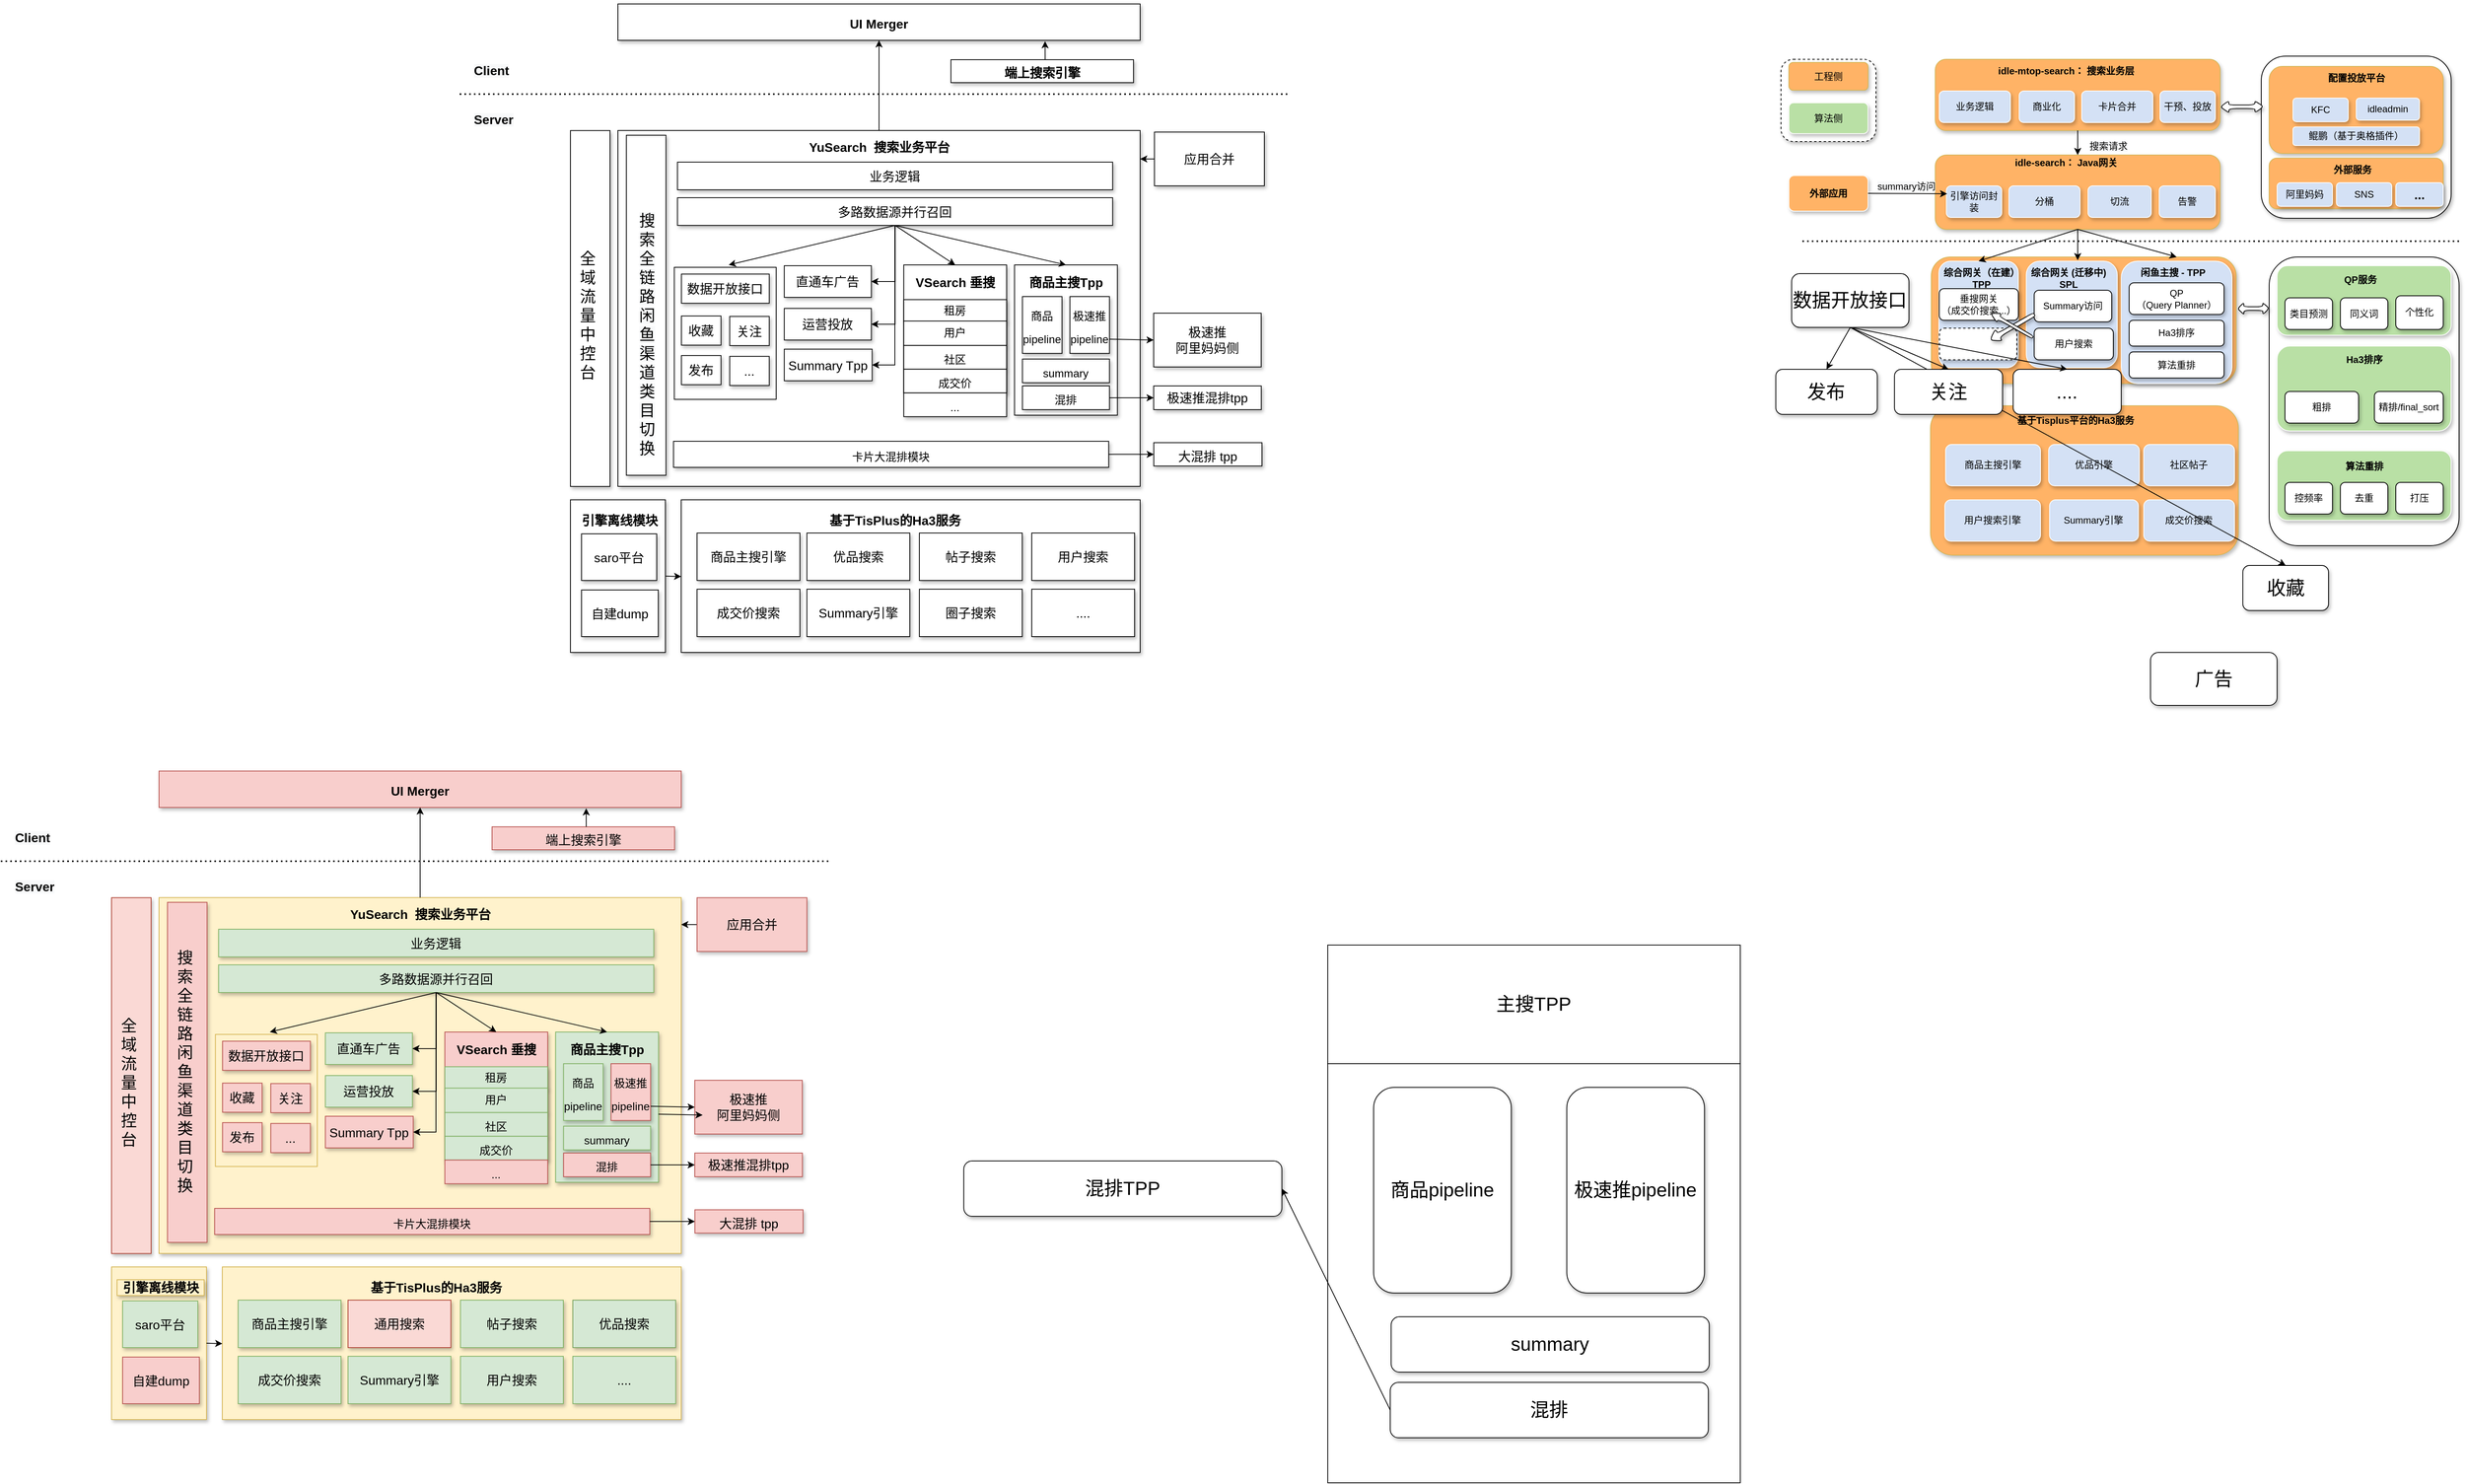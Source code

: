 <mxfile version="15.5.5" type="github">
  <diagram id="73XBl6DxMWSLZ-Mzj7Kj" name="Page-1">
    <mxGraphModel dx="4535" dy="1172" grid="1" gridSize="10" guides="1" tooltips="1" connect="1" arrows="1" fold="1" page="1" pageScale="1" pageWidth="827" pageHeight="1169" math="0" shadow="0">
      <root>
        <mxCell id="0" />
        <mxCell id="1" parent="0" />
        <mxCell id="z_ON2gfmLrtd9v5Lrf8q-1" value="" style="endArrow=none;dashed=1;html=1;strokeColor=#000000;strokeWidth=2;dashPattern=1 2;" edge="1" parent="1">
          <mxGeometry width="50" height="50" relative="1" as="geometry">
            <mxPoint x="-73" y="800" as="sourcePoint" />
            <mxPoint x="757" y="800" as="targetPoint" />
          </mxGeometry>
        </mxCell>
        <mxCell id="z_ON2gfmLrtd9v5Lrf8q-2" value="" style="rounded=1;whiteSpace=wrap;html=1;shadow=1;" vertex="1" parent="1">
          <mxGeometry x="507" y="566" width="240" height="205" as="geometry" />
        </mxCell>
        <mxCell id="z_ON2gfmLrtd9v5Lrf8q-3" value="" style="rounded=1;whiteSpace=wrap;html=1;shadow=1;dashed=1;" vertex="1" parent="1">
          <mxGeometry x="-100" y="570" width="120" height="104" as="geometry" />
        </mxCell>
        <mxCell id="z_ON2gfmLrtd9v5Lrf8q-145" value="" style="rounded=0;whiteSpace=wrap;html=1;shadow=1;fontSize=24;" vertex="1" parent="1">
          <mxGeometry x="-1570" y="660" width="660" height="450" as="geometry" />
        </mxCell>
        <mxCell id="z_ON2gfmLrtd9v5Lrf8q-4" value="" style="rounded=1;whiteSpace=wrap;html=1;shadow=1;" vertex="1" parent="1">
          <mxGeometry x="517" y="820" width="240" height="365" as="geometry" />
        </mxCell>
        <mxCell id="z_ON2gfmLrtd9v5Lrf8q-5" value="" style="rounded=1;whiteSpace=wrap;html=1;fillColor=#FFB366;strokeColor=#d6b656;shadow=1;" vertex="1" parent="1">
          <mxGeometry x="90" y="820" width="385.25" height="160" as="geometry" />
        </mxCell>
        <mxCell id="z_ON2gfmLrtd9v5Lrf8q-6" value="" style="rounded=1;whiteSpace=wrap;html=1;fillColor=#FFB366;strokeColor=#d6b656;shadow=1;" vertex="1" parent="1">
          <mxGeometry x="95" y="570" width="360" height="90" as="geometry" />
        </mxCell>
        <mxCell id="z_ON2gfmLrtd9v5Lrf8q-7" value="&lt;b&gt;idle-mtop-search： 搜索业务层&lt;/b&gt;" style="text;html=1;resizable=0;autosize=1;align=center;verticalAlign=middle;points=[];fillColor=none;strokeColor=none;rounded=0;shadow=1;" vertex="1" parent="1">
          <mxGeometry x="165" y="575" width="190" height="20" as="geometry" />
        </mxCell>
        <mxCell id="z_ON2gfmLrtd9v5Lrf8q-8" value="" style="rounded=1;whiteSpace=wrap;html=1;fillColor=#FFB366;strokeColor=#d6b656;shadow=1;" vertex="1" parent="1">
          <mxGeometry x="95" y="691" width="360" height="94" as="geometry" />
        </mxCell>
        <mxCell id="z_ON2gfmLrtd9v5Lrf8q-9" value="&lt;b&gt;idle-search： Java网关&lt;/b&gt;" style="text;html=1;resizable=0;autosize=1;align=center;verticalAlign=middle;points=[];fillColor=none;strokeColor=none;rounded=0;shadow=1;" vertex="1" parent="1">
          <mxGeometry x="190" y="691" width="140" height="20" as="geometry" />
        </mxCell>
        <mxCell id="z_ON2gfmLrtd9v5Lrf8q-10" value="算法侧" style="rounded=1;whiteSpace=wrap;html=1;fillColor=#B9E0A5;strokeColor=#FFFFFF;shadow=1;" vertex="1" parent="1">
          <mxGeometry x="-90" y="625" width="100" height="39" as="geometry" />
        </mxCell>
        <mxCell id="z_ON2gfmLrtd9v5Lrf8q-11" value="工程侧" style="rounded=1;whiteSpace=wrap;html=1;fillColor=#FFB366;strokeColor=#d6b656;shadow=1;" vertex="1" parent="1">
          <mxGeometry x="-90" y="574" width="100" height="35" as="geometry" />
        </mxCell>
        <mxCell id="z_ON2gfmLrtd9v5Lrf8q-12" value="卡片合并" style="rounded=1;whiteSpace=wrap;html=1;fillColor=#D4E1F5;strokeColor=#FFFFFF;shadow=1;" vertex="1" parent="1">
          <mxGeometry x="280" y="610" width="90" height="40" as="geometry" />
        </mxCell>
        <mxCell id="z_ON2gfmLrtd9v5Lrf8q-13" value="业务逻辑" style="rounded=1;whiteSpace=wrap;html=1;fillColor=#D4E1F5;strokeColor=#FFFFFF;shadow=1;" vertex="1" parent="1">
          <mxGeometry x="100" y="610" width="90" height="40" as="geometry" />
        </mxCell>
        <mxCell id="z_ON2gfmLrtd9v5Lrf8q-14" value="干预、投放" style="rounded=1;whiteSpace=wrap;html=1;fillColor=#D4E1F5;strokeColor=#FFFFFF;shadow=1;" vertex="1" parent="1">
          <mxGeometry x="379" y="610" width="70" height="40" as="geometry" />
        </mxCell>
        <mxCell id="z_ON2gfmLrtd9v5Lrf8q-15" value="商业化" style="rounded=1;whiteSpace=wrap;html=1;fillColor=#D4E1F5;strokeColor=#FFFFFF;shadow=1;" vertex="1" parent="1">
          <mxGeometry x="201" y="610" width="70" height="40" as="geometry" />
        </mxCell>
        <mxCell id="z_ON2gfmLrtd9v5Lrf8q-16" value="" style="rounded=1;whiteSpace=wrap;html=1;fillColor=#FFB366;strokeColor=#d6b656;shadow=1;" vertex="1" parent="1">
          <mxGeometry x="517" y="579" width="220" height="110" as="geometry" />
        </mxCell>
        <mxCell id="z_ON2gfmLrtd9v5Lrf8q-17" value="鲲鹏（基于奥格插件）" style="rounded=1;whiteSpace=wrap;html=1;fillColor=#D4E1F5;strokeColor=#FFFFFF;shadow=1;" vertex="1" parent="1">
          <mxGeometry x="547" y="655.5" width="160" height="23.5" as="geometry" />
        </mxCell>
        <mxCell id="z_ON2gfmLrtd9v5Lrf8q-18" value="&lt;b&gt;配置投放平台&lt;/b&gt;" style="text;html=1;resizable=0;autosize=1;align=center;verticalAlign=middle;points=[];fillColor=none;strokeColor=none;rounded=0;shadow=1;" vertex="1" parent="1">
          <mxGeometry x="582" y="584" width="90" height="20" as="geometry" />
        </mxCell>
        <mxCell id="z_ON2gfmLrtd9v5Lrf8q-19" value="idleadmin" style="rounded=1;whiteSpace=wrap;html=1;fillColor=#D4E1F5;strokeColor=#FFFFFF;shadow=1;" vertex="1" parent="1">
          <mxGeometry x="627" y="619" width="80" height="28" as="geometry" />
        </mxCell>
        <mxCell id="z_ON2gfmLrtd9v5Lrf8q-20" value="引擎访问封装" style="rounded=1;whiteSpace=wrap;html=1;fillColor=#D4E1F5;strokeColor=#FFFFFF;shadow=1;" vertex="1" parent="1">
          <mxGeometry x="109" y="730" width="70" height="40" as="geometry" />
        </mxCell>
        <mxCell id="z_ON2gfmLrtd9v5Lrf8q-21" value="分桶" style="rounded=1;whiteSpace=wrap;html=1;fillColor=#D4E1F5;strokeColor=#FFFFFF;shadow=1;" vertex="1" parent="1">
          <mxGeometry x="188" y="730" width="90" height="40" as="geometry" />
        </mxCell>
        <mxCell id="z_ON2gfmLrtd9v5Lrf8q-22" value="切流" style="rounded=1;whiteSpace=wrap;html=1;fillColor=#D4E1F5;strokeColor=#FFFFFF;shadow=1;" vertex="1" parent="1">
          <mxGeometry x="288" y="730" width="80" height="40" as="geometry" />
        </mxCell>
        <mxCell id="z_ON2gfmLrtd9v5Lrf8q-23" value="告警" style="rounded=1;whiteSpace=wrap;html=1;fillColor=#D4E1F5;strokeColor=#FFFFFF;shadow=1;" vertex="1" parent="1">
          <mxGeometry x="378" y="730" width="71" height="40" as="geometry" />
        </mxCell>
        <mxCell id="z_ON2gfmLrtd9v5Lrf8q-24" value="&lt;b&gt;外部应用&lt;/b&gt;" style="rounded=1;whiteSpace=wrap;html=1;fillColor=#FFB366;strokeColor=#FFFFFF;shadow=1;" vertex="1" parent="1">
          <mxGeometry x="-90" y="717" width="100" height="45" as="geometry" />
        </mxCell>
        <mxCell id="z_ON2gfmLrtd9v5Lrf8q-25" value="" style="endArrow=classic;html=1;exitX=1;exitY=0.5;exitDx=0;exitDy=0;" edge="1" parent="1" source="z_ON2gfmLrtd9v5Lrf8q-24">
          <mxGeometry width="50" height="50" relative="1" as="geometry">
            <mxPoint x="380" y="581" as="sourcePoint" />
            <mxPoint x="110" y="740" as="targetPoint" />
          </mxGeometry>
        </mxCell>
        <mxCell id="z_ON2gfmLrtd9v5Lrf8q-26" value="&lt;span style=&quot;color: rgb(0 , 0 , 0) ; font-family: &amp;#34;helvetica&amp;#34; ; font-size: 12px ; font-style: normal ; font-weight: 400 ; letter-spacing: normal ; text-align: center ; text-indent: 0px ; text-transform: none ; word-spacing: 0px ; background-color: rgb(248 , 249 , 250) ; display: inline ; float: none&quot;&gt;summary访问&lt;/span&gt;" style="text;whiteSpace=wrap;html=1;" vertex="1" parent="1">
          <mxGeometry x="20" y="717" width="90" height="30" as="geometry" />
        </mxCell>
        <mxCell id="z_ON2gfmLrtd9v5Lrf8q-27" value="" style="endArrow=classic;html=1;exitX=0.5;exitY=1;exitDx=0;exitDy=0;entryX=0.5;entryY=0;entryDx=0;entryDy=0;" edge="1" parent="1" source="z_ON2gfmLrtd9v5Lrf8q-6" target="z_ON2gfmLrtd9v5Lrf8q-8">
          <mxGeometry width="50" height="50" relative="1" as="geometry">
            <mxPoint x="380" y="700" as="sourcePoint" />
            <mxPoint x="430" y="650" as="targetPoint" />
          </mxGeometry>
        </mxCell>
        <mxCell id="z_ON2gfmLrtd9v5Lrf8q-28" value="&lt;span style=&quot;color: rgb(0 , 0 , 0) ; font-family: &amp;#34;helvetica&amp;#34; ; font-size: 12px ; font-style: normal ; font-weight: 400 ; letter-spacing: normal ; text-align: center ; text-indent: 0px ; text-transform: none ; word-spacing: 0px ; background-color: rgb(248 , 249 , 250) ; display: inline ; float: none&quot;&gt;搜索请求&lt;/span&gt;" style="text;whiteSpace=wrap;html=1;" vertex="1" parent="1">
          <mxGeometry x="288" y="666" width="90" height="30" as="geometry" />
        </mxCell>
        <mxCell id="z_ON2gfmLrtd9v5Lrf8q-29" value="" style="rounded=1;whiteSpace=wrap;html=1;fillColor=#D4E1F5;strokeColor=#FFFFFF;shadow=1;" vertex="1" parent="1">
          <mxGeometry x="330" y="825.25" width="140" height="154.75" as="geometry" />
        </mxCell>
        <mxCell id="z_ON2gfmLrtd9v5Lrf8q-30" value="&lt;b&gt;闲鱼主搜 - TPP&lt;/b&gt;" style="text;html=1;resizable=0;autosize=1;align=center;verticalAlign=middle;points=[];fillColor=none;strokeColor=none;rounded=0;shadow=1;" vertex="1" parent="1">
          <mxGeometry x="345" y="830" width="100" height="20" as="geometry" />
        </mxCell>
        <mxCell id="z_ON2gfmLrtd9v5Lrf8q-31" value="" style="rounded=1;whiteSpace=wrap;html=1;fillColor=#D4E1F5;strokeColor=#FFFFFF;shadow=1;" vertex="1" parent="1">
          <mxGeometry x="210" y="825.25" width="115" height="134.75" as="geometry" />
        </mxCell>
        <mxCell id="z_ON2gfmLrtd9v5Lrf8q-32" value="&lt;b&gt;综合网关 (迁移中)&lt;br&gt;SPL&lt;br&gt;&lt;/b&gt;" style="text;html=1;resizable=0;autosize=1;align=center;verticalAlign=middle;points=[];fillColor=none;strokeColor=none;rounded=0;shadow=1;" vertex="1" parent="1">
          <mxGeometry x="208" y="832" width="110" height="30" as="geometry" />
        </mxCell>
        <mxCell id="z_ON2gfmLrtd9v5Lrf8q-33" value="" style="rounded=1;whiteSpace=wrap;html=1;fillColor=#D4E1F5;shadow=1;strokeColor=#FFFFFF;" vertex="1" parent="1">
          <mxGeometry x="99.5" y="825.25" width="100.5" height="134.75" as="geometry" />
        </mxCell>
        <mxCell id="z_ON2gfmLrtd9v5Lrf8q-34" value="QP&lt;br&gt;（Query Planner）" style="rounded=1;whiteSpace=wrap;html=1;fillColor=#FFFFFF;strokeColor=#000000;shadow=1;" vertex="1" parent="1">
          <mxGeometry x="340" y="852.63" width="120" height="40" as="geometry" />
        </mxCell>
        <mxCell id="z_ON2gfmLrtd9v5Lrf8q-35" value="算法重排" style="rounded=1;whiteSpace=wrap;html=1;fillColor=#FFFFFF;strokeColor=#000000;shadow=1;" vertex="1" parent="1">
          <mxGeometry x="340" y="940" width="120" height="33" as="geometry" />
        </mxCell>
        <mxCell id="z_ON2gfmLrtd9v5Lrf8q-36" value="&lt;b&gt;综合网关（在建）&lt;br&gt;TPP&lt;/b&gt;" style="text;html=1;resizable=0;autosize=1;align=center;verticalAlign=middle;points=[];fillColor=none;strokeColor=none;rounded=0;shadow=1;" vertex="1" parent="1">
          <mxGeometry x="98" y="832" width="110" height="30" as="geometry" />
        </mxCell>
        <mxCell id="z_ON2gfmLrtd9v5Lrf8q-37" value="垂搜网关&lt;br&gt;（成交价搜索...）" style="rounded=1;whiteSpace=wrap;html=1;fillColor=#FFFFFF;strokeColor=#000000;shadow=1;" vertex="1" parent="1">
          <mxGeometry x="100" y="860" width="100" height="40" as="geometry" />
        </mxCell>
        <mxCell id="z_ON2gfmLrtd9v5Lrf8q-38" value="" style="rounded=1;whiteSpace=wrap;html=1;fillColor=#FFFFFF;strokeColor=#000000;shadow=1;dashed=1;" vertex="1" parent="1">
          <mxGeometry x="100.25" y="910" width="97.75" height="40" as="geometry" />
        </mxCell>
        <mxCell id="z_ON2gfmLrtd9v5Lrf8q-39" value="Summary访问" style="rounded=1;whiteSpace=wrap;html=1;fillColor=#FFFFFF;strokeColor=#000000;shadow=1;" vertex="1" parent="1">
          <mxGeometry x="220" y="862" width="98" height="40" as="geometry" />
        </mxCell>
        <mxCell id="z_ON2gfmLrtd9v5Lrf8q-40" value="用户搜索" style="rounded=1;whiteSpace=wrap;html=1;fillColor=#FFFFFF;strokeColor=#000000;shadow=1;" vertex="1" parent="1">
          <mxGeometry x="220" y="910" width="100" height="40" as="geometry" />
        </mxCell>
        <mxCell id="z_ON2gfmLrtd9v5Lrf8q-41" value="" style="endArrow=classic;html=1;exitX=0.5;exitY=1;exitDx=0;exitDy=0;entryX=0.5;entryY=0;entryDx=0;entryDy=0;" edge="1" parent="1" source="z_ON2gfmLrtd9v5Lrf8q-8" target="z_ON2gfmLrtd9v5Lrf8q-33">
          <mxGeometry width="50" height="50" relative="1" as="geometry">
            <mxPoint x="285" y="794" as="sourcePoint" />
            <mxPoint x="295" y="710" as="targetPoint" />
          </mxGeometry>
        </mxCell>
        <mxCell id="z_ON2gfmLrtd9v5Lrf8q-42" value="" style="endArrow=classic;html=1;exitX=0.5;exitY=1;exitDx=0;exitDy=0;" edge="1" parent="1" source="z_ON2gfmLrtd9v5Lrf8q-8">
          <mxGeometry width="50" height="50" relative="1" as="geometry">
            <mxPoint x="280" y="790" as="sourcePoint" />
            <mxPoint x="275" y="824" as="targetPoint" />
          </mxGeometry>
        </mxCell>
        <mxCell id="z_ON2gfmLrtd9v5Lrf8q-43" value="" style="endArrow=classic;html=1;exitX=0.5;exitY=1;exitDx=0;exitDy=0;" edge="1" parent="1" source="z_ON2gfmLrtd9v5Lrf8q-8">
          <mxGeometry width="50" height="50" relative="1" as="geometry">
            <mxPoint x="280" y="794" as="sourcePoint" />
            <mxPoint x="400" y="820" as="targetPoint" />
          </mxGeometry>
        </mxCell>
        <mxCell id="z_ON2gfmLrtd9v5Lrf8q-44" value="" style="shape=singleArrow;direction=west;whiteSpace=wrap;html=1;rounded=1;shadow=1;strokeColor=#000000;fillColor=#FFFFFF;gradientColor=none;rotation=-30;arrowWidth=0.298;arrowSize=0.2;" vertex="1" parent="1">
          <mxGeometry x="159.54" y="900.3" width="65" height="17.13" as="geometry" />
        </mxCell>
        <mxCell id="z_ON2gfmLrtd9v5Lrf8q-45" value="" style="shape=singleArrow;direction=west;whiteSpace=wrap;html=1;rounded=1;shadow=1;strokeColor=#000000;fillColor=#FFFFFF;gradientColor=none;rotation=30;arrowWidth=0.298;arrowSize=0.2;" vertex="1" parent="1">
          <mxGeometry x="160.77" y="899.91" width="61.46" height="12.63" as="geometry" />
        </mxCell>
        <mxCell id="z_ON2gfmLrtd9v5Lrf8q-46" value="" style="rounded=1;whiteSpace=wrap;html=1;fillColor=#FFB366;strokeColor=#d6b656;shadow=1;" vertex="1" parent="1">
          <mxGeometry x="89" y="1008.18" width="389" height="188.82" as="geometry" />
        </mxCell>
        <mxCell id="z_ON2gfmLrtd9v5Lrf8q-47" value="商品主搜引擎" style="rounded=1;whiteSpace=wrap;html=1;fillColor=#D4E1F5;shadow=1;strokeColor=#FFFFFF;" vertex="1" parent="1">
          <mxGeometry x="108" y="1057" width="120" height="52.37" as="geometry" />
        </mxCell>
        <mxCell id="z_ON2gfmLrtd9v5Lrf8q-48" value="" style="shape=doubleArrow;whiteSpace=wrap;html=1;rounded=1;shadow=1;strokeColor=#000000;fillColor=#FFFFFF;gradientColor=none;" vertex="1" parent="1">
          <mxGeometry x="455" y="622.5" width="55" height="15" as="geometry" />
        </mxCell>
        <mxCell id="z_ON2gfmLrtd9v5Lrf8q-49" value="用户搜索引擎" style="rounded=1;whiteSpace=wrap;html=1;fillColor=#D4E1F5;shadow=1;strokeColor=#FFFFFF;" vertex="1" parent="1">
          <mxGeometry x="107" y="1127" width="121" height="52.37" as="geometry" />
        </mxCell>
        <mxCell id="z_ON2gfmLrtd9v5Lrf8q-50" value="优品引擎" style="rounded=1;whiteSpace=wrap;html=1;fillColor=#D4E1F5;shadow=1;strokeColor=#FFFFFF;" vertex="1" parent="1">
          <mxGeometry x="238.17" y="1057" width="114.83" height="52.37" as="geometry" />
        </mxCell>
        <mxCell id="z_ON2gfmLrtd9v5Lrf8q-51" value="Summary引擎" style="rounded=1;whiteSpace=wrap;html=1;fillColor=#D4E1F5;shadow=1;strokeColor=#FFFFFF;" vertex="1" parent="1">
          <mxGeometry x="239.38" y="1127" width="112.41" height="52.37" as="geometry" />
        </mxCell>
        <mxCell id="z_ON2gfmLrtd9v5Lrf8q-52" value="社区帖子" style="rounded=1;whiteSpace=wrap;html=1;fillColor=#D4E1F5;shadow=1;strokeColor=#FFFFFF;" vertex="1" parent="1">
          <mxGeometry x="358.42" y="1057" width="114.83" height="52.37" as="geometry" />
        </mxCell>
        <mxCell id="z_ON2gfmLrtd9v5Lrf8q-53" value="成交价搜索" style="rounded=1;whiteSpace=wrap;html=1;fillColor=#D4E1F5;shadow=1;strokeColor=#FFFFFF;" vertex="1" parent="1">
          <mxGeometry x="358.42" y="1127" width="114.83" height="52.37" as="geometry" />
        </mxCell>
        <mxCell id="z_ON2gfmLrtd9v5Lrf8q-54" value="&lt;b&gt;基于Tisplus平台的Ha3服务&lt;/b&gt;" style="text;html=1;resizable=0;autosize=1;align=center;verticalAlign=middle;points=[];fillColor=none;strokeColor=none;rounded=0;shadow=1;" vertex="1" parent="1">
          <mxGeometry x="191.79" y="1017" width="160" height="20" as="geometry" />
        </mxCell>
        <mxCell id="z_ON2gfmLrtd9v5Lrf8q-55" value="" style="endArrow=classic;html=1;" edge="1" parent="1">
          <mxGeometry width="50" height="50" relative="1" as="geometry">
            <mxPoint x="285" y="970" as="sourcePoint" />
            <mxPoint x="285" y="1012" as="targetPoint" />
          </mxGeometry>
        </mxCell>
        <mxCell id="z_ON2gfmLrtd9v5Lrf8q-56" value="" style="rounded=1;whiteSpace=wrap;html=1;fillColor=#B9E0A5;strokeColor=#FFFFFF;shadow=1;" vertex="1" parent="1">
          <mxGeometry x="527" y="831" width="220" height="88" as="geometry" />
        </mxCell>
        <mxCell id="z_ON2gfmLrtd9v5Lrf8q-57" value="&lt;b&gt;QP服务&lt;/b&gt;" style="text;html=1;resizable=0;autosize=1;align=center;verticalAlign=middle;points=[];fillColor=none;strokeColor=none;rounded=0;shadow=1;" vertex="1" parent="1">
          <mxGeometry x="602" y="839" width="60" height="20" as="geometry" />
        </mxCell>
        <mxCell id="z_ON2gfmLrtd9v5Lrf8q-58" value="类目预测" style="rounded=1;whiteSpace=wrap;html=1;fillColor=#FFFFFF;strokeColor=#000000;shadow=1;" vertex="1" parent="1">
          <mxGeometry x="537" y="871.63" width="60" height="40" as="geometry" />
        </mxCell>
        <mxCell id="z_ON2gfmLrtd9v5Lrf8q-59" value="同义词" style="rounded=1;whiteSpace=wrap;html=1;fillColor=#FFFFFF;strokeColor=#000000;shadow=1;" vertex="1" parent="1">
          <mxGeometry x="607" y="871.63" width="60" height="40" as="geometry" />
        </mxCell>
        <mxCell id="z_ON2gfmLrtd9v5Lrf8q-60" value="个性化" style="rounded=1;whiteSpace=wrap;html=1;fillColor=#FFFFFF;strokeColor=#000000;shadow=1;" vertex="1" parent="1">
          <mxGeometry x="677" y="869" width="60" height="42.63" as="geometry" />
        </mxCell>
        <mxCell id="z_ON2gfmLrtd9v5Lrf8q-61" value="" style="rounded=1;whiteSpace=wrap;html=1;fillColor=#B9E0A5;strokeColor=#FFFFFF;shadow=1;" vertex="1" parent="1">
          <mxGeometry x="527" y="1065" width="220" height="88" as="geometry" />
        </mxCell>
        <mxCell id="z_ON2gfmLrtd9v5Lrf8q-62" value="&lt;b&gt;算法重排&lt;/b&gt;" style="text;html=1;resizable=0;autosize=1;align=center;verticalAlign=middle;points=[];fillColor=none;strokeColor=none;rounded=0;shadow=1;" vertex="1" parent="1">
          <mxGeometry x="607" y="1075" width="60" height="20" as="geometry" />
        </mxCell>
        <mxCell id="z_ON2gfmLrtd9v5Lrf8q-63" value="控频率" style="rounded=1;whiteSpace=wrap;html=1;fillColor=#FFFFFF;strokeColor=#000000;shadow=1;" vertex="1" parent="1">
          <mxGeometry x="537" y="1105" width="60" height="40" as="geometry" />
        </mxCell>
        <mxCell id="z_ON2gfmLrtd9v5Lrf8q-64" value="去重" style="rounded=1;whiteSpace=wrap;html=1;fillColor=#FFFFFF;strokeColor=#000000;shadow=1;" vertex="1" parent="1">
          <mxGeometry x="607" y="1105" width="60" height="40" as="geometry" />
        </mxCell>
        <mxCell id="z_ON2gfmLrtd9v5Lrf8q-65" value="打压" style="rounded=1;whiteSpace=wrap;html=1;fillColor=#FFFFFF;strokeColor=#000000;shadow=1;" vertex="1" parent="1">
          <mxGeometry x="677" y="1105" width="60" height="40" as="geometry" />
        </mxCell>
        <mxCell id="z_ON2gfmLrtd9v5Lrf8q-66" value="" style="shape=doubleArrow;whiteSpace=wrap;html=1;rounded=1;shadow=1;strokeColor=#000000;fillColor=#FFFFFF;gradientColor=none;" vertex="1" parent="1">
          <mxGeometry x="477" y="877.63" width="40" height="15" as="geometry" />
        </mxCell>
        <mxCell id="z_ON2gfmLrtd9v5Lrf8q-67" value="KFC" style="rounded=1;whiteSpace=wrap;html=1;fillColor=#D4E1F5;strokeColor=#FFFFFF;shadow=1;" vertex="1" parent="1">
          <mxGeometry x="547" y="619" width="70" height="30" as="geometry" />
        </mxCell>
        <mxCell id="z_ON2gfmLrtd9v5Lrf8q-68" value="" style="rounded=1;whiteSpace=wrap;html=1;fillColor=#FFB366;strokeColor=#d6b656;shadow=1;" vertex="1" parent="1">
          <mxGeometry x="517" y="695" width="220" height="64" as="geometry" />
        </mxCell>
        <mxCell id="z_ON2gfmLrtd9v5Lrf8q-69" value="&lt;b&gt;外部服务&lt;/b&gt;" style="text;html=1;resizable=0;autosize=1;align=center;verticalAlign=middle;points=[];fillColor=none;strokeColor=none;rounded=0;shadow=1;" vertex="1" parent="1">
          <mxGeometry x="592" y="700" width="60" height="20" as="geometry" />
        </mxCell>
        <mxCell id="z_ON2gfmLrtd9v5Lrf8q-70" value="阿里妈妈" style="rounded=1;whiteSpace=wrap;html=1;fillColor=#D4E1F5;strokeColor=#FFFFFF;shadow=1;" vertex="1" parent="1">
          <mxGeometry x="527" y="726" width="70" height="30" as="geometry" />
        </mxCell>
        <mxCell id="z_ON2gfmLrtd9v5Lrf8q-71" value="SNS" style="rounded=1;whiteSpace=wrap;html=1;fillColor=#D4E1F5;strokeColor=#FFFFFF;shadow=1;" vertex="1" parent="1">
          <mxGeometry x="602" y="726" width="70" height="30" as="geometry" />
        </mxCell>
        <mxCell id="z_ON2gfmLrtd9v5Lrf8q-72" value="&lt;font style=&quot;font-size: 16px&quot;&gt;&lt;b&gt;...&lt;/b&gt;&lt;/font&gt;" style="rounded=1;whiteSpace=wrap;html=1;fillColor=#D4E1F5;strokeColor=#FFFFFF;shadow=1;" vertex="1" parent="1">
          <mxGeometry x="677" y="726" width="60" height="30" as="geometry" />
        </mxCell>
        <mxCell id="z_ON2gfmLrtd9v5Lrf8q-73" value="Ha3排序" style="rounded=1;whiteSpace=wrap;html=1;fillColor=#FFFFFF;strokeColor=#000000;shadow=1;" vertex="1" parent="1">
          <mxGeometry x="340" y="900" width="120" height="32.63" as="geometry" />
        </mxCell>
        <mxCell id="z_ON2gfmLrtd9v5Lrf8q-74" value="" style="rounded=1;whiteSpace=wrap;html=1;fillColor=#B9E0A5;strokeColor=#FFFFFF;shadow=1;" vertex="1" parent="1">
          <mxGeometry x="527" y="932.63" width="220" height="107.37" as="geometry" />
        </mxCell>
        <mxCell id="z_ON2gfmLrtd9v5Lrf8q-75" value="&lt;b&gt;Ha3排序&lt;/b&gt;" style="text;html=1;resizable=0;autosize=1;align=center;verticalAlign=middle;points=[];fillColor=none;strokeColor=none;rounded=0;shadow=1;" vertex="1" parent="1">
          <mxGeometry x="607" y="940" width="60" height="20" as="geometry" />
        </mxCell>
        <mxCell id="z_ON2gfmLrtd9v5Lrf8q-76" value="粗排" style="rounded=1;whiteSpace=wrap;html=1;fillColor=#FFFFFF;strokeColor=#000000;shadow=1;" vertex="1" parent="1">
          <mxGeometry x="537" y="990" width="93" height="40" as="geometry" />
        </mxCell>
        <mxCell id="z_ON2gfmLrtd9v5Lrf8q-77" value="精排/final_sort" style="rounded=1;whiteSpace=wrap;html=1;fillColor=#FFFFFF;strokeColor=#000000;shadow=1;" vertex="1" parent="1">
          <mxGeometry x="650" y="990" width="87" height="40" as="geometry" />
        </mxCell>
        <mxCell id="z_ON2gfmLrtd9v5Lrf8q-79" value="&lt;b style=&quot;font-size: 16px&quot;&gt;YuSearch&amp;nbsp; 搜索业务平台&lt;/b&gt;" style="text;html=1;resizable=0;autosize=1;align=center;verticalAlign=middle;points=[];fillColor=none;strokeColor=none;rounded=0;shadow=1;fontSize=16;" vertex="1" parent="1">
          <mxGeometry x="-1334.74" y="671" width="190" height="20" as="geometry" />
        </mxCell>
        <mxCell id="z_ON2gfmLrtd9v5Lrf8q-82" value="" style="rounded=0;whiteSpace=wrap;html=1;shadow=1;" vertex="1" parent="1">
          <mxGeometry x="-1208.74" y="830" width="130" height="161.87" as="geometry" />
        </mxCell>
        <mxCell id="z_ON2gfmLrtd9v5Lrf8q-83" value="&lt;b style=&quot;font-size: 16px&quot;&gt;VSearch 垂搜&lt;/b&gt;" style="text;html=1;resizable=0;autosize=1;align=center;verticalAlign=middle;points=[];fillColor=none;strokeColor=none;rounded=0;shadow=1;fontSize=16;" vertex="1" parent="1">
          <mxGeometry x="-1203.74" y="841.87" width="120" height="20" as="geometry" />
        </mxCell>
        <mxCell id="z_ON2gfmLrtd9v5Lrf8q-84" value="租房" style="rounded=0;whiteSpace=wrap;html=1;shadow=1;fontSize=14;" vertex="1" parent="1">
          <mxGeometry x="-1208.74" y="873.87" width="130" height="28" as="geometry" />
        </mxCell>
        <mxCell id="z_ON2gfmLrtd9v5Lrf8q-85" value="用户" style="rounded=0;whiteSpace=wrap;html=1;shadow=1;fontSize=14;" vertex="1" parent="1">
          <mxGeometry x="-1208.74" y="900.94" width="130" height="30.93" as="geometry" />
        </mxCell>
        <mxCell id="z_ON2gfmLrtd9v5Lrf8q-86" value="&lt;font style=&quot;font-size: 14px&quot;&gt;社区&lt;/font&gt;" style="rounded=0;whiteSpace=wrap;html=1;shadow=1;fontSize=24;" vertex="1" parent="1">
          <mxGeometry x="-1208.74" y="931.87" width="130" height="30" as="geometry" />
        </mxCell>
        <mxCell id="z_ON2gfmLrtd9v5Lrf8q-95" value="" style="rounded=0;whiteSpace=wrap;html=1;fontSize=24;" vertex="1" parent="1">
          <mxGeometry x="-672.87" y="1840" width="521.42" height="530" as="geometry" />
        </mxCell>
        <mxCell id="z_ON2gfmLrtd9v5Lrf8q-96" value="商品pipeline" style="rounded=1;whiteSpace=wrap;html=1;shadow=1;fontSize=24;" vertex="1" parent="1">
          <mxGeometry x="-614.87" y="1870" width="174" height="260" as="geometry" />
        </mxCell>
        <mxCell id="z_ON2gfmLrtd9v5Lrf8q-97" value="summary" style="rounded=1;whiteSpace=wrap;html=1;shadow=1;fontSize=24;" vertex="1" parent="1">
          <mxGeometry x="-592.74" y="2160" width="402" height="70" as="geometry" />
        </mxCell>
        <mxCell id="z_ON2gfmLrtd9v5Lrf8q-98" value="极速推pipeline" style="rounded=1;whiteSpace=wrap;html=1;shadow=1;fontSize=24;" vertex="1" parent="1">
          <mxGeometry x="-370.74" y="1870" width="174" height="260" as="geometry" />
        </mxCell>
        <mxCell id="z_ON2gfmLrtd9v5Lrf8q-99" value="混排TPP" style="rounded=1;whiteSpace=wrap;html=1;shadow=1;fontSize=24;" vertex="1" parent="1">
          <mxGeometry x="-1132.87" y="1963" width="402" height="70" as="geometry" />
        </mxCell>
        <mxCell id="z_ON2gfmLrtd9v5Lrf8q-100" value="主搜TPP" style="rounded=0;whiteSpace=wrap;html=1;fontSize=24;" vertex="1" parent="1">
          <mxGeometry x="-672.87" y="1690" width="521.42" height="150" as="geometry" />
        </mxCell>
        <mxCell id="z_ON2gfmLrtd9v5Lrf8q-101" value="混排" style="rounded=1;whiteSpace=wrap;html=1;shadow=1;fontSize=24;" vertex="1" parent="1">
          <mxGeometry x="-593.87" y="2243" width="402" height="70" as="geometry" />
        </mxCell>
        <mxCell id="z_ON2gfmLrtd9v5Lrf8q-102" value="" style="endArrow=classic;html=1;rounded=0;fontSize=24;exitX=0;exitY=0.5;exitDx=0;exitDy=0;entryX=1;entryY=0.5;entryDx=0;entryDy=0;" edge="1" parent="1" source="z_ON2gfmLrtd9v5Lrf8q-101" target="z_ON2gfmLrtd9v5Lrf8q-99">
          <mxGeometry width="50" height="50" relative="1" as="geometry">
            <mxPoint x="-412.015" y="1290" as="sourcePoint" />
            <mxPoint x="-411.87" y="1420" as="targetPoint" />
          </mxGeometry>
        </mxCell>
        <mxCell id="z_ON2gfmLrtd9v5Lrf8q-104" value="&lt;span style=&quot;font-size: 14px&quot;&gt;成交价&lt;/span&gt;" style="rounded=0;whiteSpace=wrap;html=1;shadow=1;fontSize=24;" vertex="1" parent="1">
          <mxGeometry x="-1208.74" y="961.87" width="130" height="30" as="geometry" />
        </mxCell>
        <mxCell id="z_ON2gfmLrtd9v5Lrf8q-105" value="&lt;span style=&quot;font-size: 14px&quot;&gt;...&lt;/span&gt;" style="rounded=0;whiteSpace=wrap;html=1;shadow=1;fontSize=24;" vertex="1" parent="1">
          <mxGeometry x="-1208.74" y="991.87" width="130" height="30" as="geometry" />
        </mxCell>
        <mxCell id="z_ON2gfmLrtd9v5Lrf8q-107" value="" style="rounded=0;whiteSpace=wrap;html=1;shadow=1;" vertex="1" parent="1">
          <mxGeometry x="-1068.74" y="830" width="130" height="190" as="geometry" />
        </mxCell>
        <mxCell id="z_ON2gfmLrtd9v5Lrf8q-108" value="&lt;b&gt;商品主搜Tpp&lt;/b&gt;" style="text;html=1;resizable=0;autosize=1;align=center;verticalAlign=middle;points=[];fillColor=none;strokeColor=none;rounded=0;shadow=1;fontSize=16;" vertex="1" parent="1">
          <mxGeometry x="-1058.74" y="841.87" width="110" height="20" as="geometry" />
        </mxCell>
        <mxCell id="z_ON2gfmLrtd9v5Lrf8q-116" value="&lt;font style=&quot;font-size: 14px&quot;&gt;商品pipeline&lt;/font&gt;" style="rounded=0;whiteSpace=wrap;html=1;shadow=1;fontSize=24;" vertex="1" parent="1">
          <mxGeometry x="-1058.74" y="870" width="50" height="71.87" as="geometry" />
        </mxCell>
        <mxCell id="z_ON2gfmLrtd9v5Lrf8q-117" value="&lt;font style=&quot;font-size: 14px&quot;&gt;极速推pipeline&lt;/font&gt;" style="rounded=0;whiteSpace=wrap;html=1;shadow=1;fontSize=24;" vertex="1" parent="1">
          <mxGeometry x="-998.74" y="870" width="50" height="71.87" as="geometry" />
        </mxCell>
        <mxCell id="z_ON2gfmLrtd9v5Lrf8q-118" value="&lt;font style=&quot;font-size: 14px&quot;&gt;summary&lt;/font&gt;" style="rounded=0;whiteSpace=wrap;html=1;shadow=1;fontSize=24;" vertex="1" parent="1">
          <mxGeometry x="-1058.74" y="949" width="110" height="30" as="geometry" />
        </mxCell>
        <mxCell id="z_ON2gfmLrtd9v5Lrf8q-119" value="&lt;font style=&quot;font-size: 14px&quot;&gt;混排&lt;/font&gt;" style="rounded=0;whiteSpace=wrap;html=1;shadow=1;fontSize=24;" vertex="1" parent="1">
          <mxGeometry x="-1058.74" y="983" width="110" height="30" as="geometry" />
        </mxCell>
        <mxCell id="z_ON2gfmLrtd9v5Lrf8q-120" value="&lt;font style=&quot;font-size: 16px;&quot;&gt;极速推混排tpp&lt;/font&gt;" style="rounded=0;whiteSpace=wrap;html=1;shadow=1;fontSize=16;" vertex="1" parent="1">
          <mxGeometry x="-892.87" y="983" width="136" height="30" as="geometry" />
        </mxCell>
        <mxCell id="z_ON2gfmLrtd9v5Lrf8q-121" value="" style="endArrow=classic;html=1;rounded=0;fontSize=24;exitX=1;exitY=0.5;exitDx=0;exitDy=0;entryX=0;entryY=0.5;entryDx=0;entryDy=0;" edge="1" parent="1" source="z_ON2gfmLrtd9v5Lrf8q-119" target="z_ON2gfmLrtd9v5Lrf8q-120">
          <mxGeometry width="50" height="50" relative="1" as="geometry">
            <mxPoint x="-736.24" y="1355" as="sourcePoint" />
            <mxPoint x="-873.24" y="1075" as="targetPoint" />
          </mxGeometry>
        </mxCell>
        <mxCell id="z_ON2gfmLrtd9v5Lrf8q-123" value="&lt;font style=&quot;font-size: 16px;&quot;&gt;极速推&lt;br style=&quot;font-size: 16px;&quot;&gt;阿里妈妈侧&lt;br style=&quot;font-size: 16px;&quot;&gt;&lt;/font&gt;" style="rounded=0;whiteSpace=wrap;html=1;shadow=1;fontSize=16;" vertex="1" parent="1">
          <mxGeometry x="-892.87" y="891" width="135.87" height="68" as="geometry" />
        </mxCell>
        <mxCell id="z_ON2gfmLrtd9v5Lrf8q-124" value="" style="endArrow=classic;html=1;rounded=0;fontSize=24;exitX=1;exitY=0.75;exitDx=0;exitDy=0;entryX=0;entryY=0.5;entryDx=0;entryDy=0;" edge="1" parent="1" source="z_ON2gfmLrtd9v5Lrf8q-117" target="z_ON2gfmLrtd9v5Lrf8q-123">
          <mxGeometry width="50" height="50" relative="1" as="geometry">
            <mxPoint x="-949.74" y="1008" as="sourcePoint" />
            <mxPoint x="-909.74" y="1008" as="targetPoint" />
          </mxGeometry>
        </mxCell>
        <mxCell id="z_ON2gfmLrtd9v5Lrf8q-127" value="" style="endArrow=classic;html=1;rounded=0;fontSize=24;exitX=0.5;exitY=1;exitDx=0;exitDy=0;entryX=0.5;entryY=0;entryDx=0;entryDy=0;" edge="1" parent="1" source="z_ON2gfmLrtd9v5Lrf8q-130" target="z_ON2gfmLrtd9v5Lrf8q-131">
          <mxGeometry width="50" height="50" relative="1" as="geometry">
            <mxPoint x="-453.435" y="782" as="sourcePoint" />
            <mxPoint x="-590.435" y="882" as="targetPoint" />
          </mxGeometry>
        </mxCell>
        <mxCell id="z_ON2gfmLrtd9v5Lrf8q-128" value="Summary Tpp" style="rounded=0;whiteSpace=wrap;html=1;shadow=1;fontSize=16;" vertex="1" parent="1">
          <mxGeometry x="-1359.74" y="936.5" width="111" height="40" as="geometry" />
        </mxCell>
        <mxCell id="z_ON2gfmLrtd9v5Lrf8q-129" value="广告" style="rounded=1;whiteSpace=wrap;html=1;shadow=1;fontSize=24;" vertex="1" parent="1">
          <mxGeometry x="367.0" y="1320" width="160" height="67" as="geometry" />
        </mxCell>
        <mxCell id="z_ON2gfmLrtd9v5Lrf8q-130" value="数据开放接口" style="rounded=1;whiteSpace=wrap;html=1;shadow=1;fontSize=24;" vertex="1" parent="1">
          <mxGeometry x="-86.58" y="841" width="148.29" height="68" as="geometry" />
        </mxCell>
        <mxCell id="z_ON2gfmLrtd9v5Lrf8q-131" value="收藏" style="rounded=1;whiteSpace=wrap;html=1;shadow=1;fontSize=24;" vertex="1" parent="1">
          <mxGeometry x="483.71" y="1210" width="108.29" height="57" as="geometry" />
        </mxCell>
        <mxCell id="z_ON2gfmLrtd9v5Lrf8q-132" value="发布" style="rounded=1;whiteSpace=wrap;html=1;shadow=1;fontSize=24;" vertex="1" parent="1">
          <mxGeometry x="-106.58" y="962" width="128.29" height="57" as="geometry" />
        </mxCell>
        <mxCell id="z_ON2gfmLrtd9v5Lrf8q-133" value="" style="endArrow=classic;html=1;rounded=0;fontSize=24;exitX=0.5;exitY=1;exitDx=0;exitDy=0;entryX=0.5;entryY=0;entryDx=0;entryDy=0;" edge="1" parent="1" source="z_ON2gfmLrtd9v5Lrf8q-130" target="z_ON2gfmLrtd9v5Lrf8q-132">
          <mxGeometry width="50" height="50" relative="1" as="geometry">
            <mxPoint x="-2.435" y="919" as="sourcePoint" />
            <mxPoint x="-82.435" y="972" as="targetPoint" />
          </mxGeometry>
        </mxCell>
        <mxCell id="z_ON2gfmLrtd9v5Lrf8q-134" value="关注" style="rounded=1;whiteSpace=wrap;html=1;shadow=1;fontSize=24;" vertex="1" parent="1">
          <mxGeometry x="43.42" y="962" width="136.58" height="57" as="geometry" />
        </mxCell>
        <mxCell id="z_ON2gfmLrtd9v5Lrf8q-135" value="" style="endArrow=classic;html=1;rounded=0;fontSize=24;exitX=0.5;exitY=1;exitDx=0;exitDy=0;entryX=0.5;entryY=0;entryDx=0;entryDy=0;" edge="1" parent="1" source="z_ON2gfmLrtd9v5Lrf8q-130" target="z_ON2gfmLrtd9v5Lrf8q-134">
          <mxGeometry width="50" height="50" relative="1" as="geometry">
            <mxPoint x="-2.435" y="919" as="sourcePoint" />
            <mxPoint x="-22.435" y="972" as="targetPoint" />
          </mxGeometry>
        </mxCell>
        <mxCell id="z_ON2gfmLrtd9v5Lrf8q-136" value="...." style="rounded=1;whiteSpace=wrap;html=1;shadow=1;fontSize=24;" vertex="1" parent="1">
          <mxGeometry x="193.42" y="962" width="136.58" height="57" as="geometry" />
        </mxCell>
        <mxCell id="z_ON2gfmLrtd9v5Lrf8q-137" value="" style="endArrow=classic;html=1;rounded=0;fontSize=24;exitX=0.5;exitY=1;exitDx=0;exitDy=0;entryX=0.5;entryY=0;entryDx=0;entryDy=0;" edge="1" parent="1" source="z_ON2gfmLrtd9v5Lrf8q-130" target="z_ON2gfmLrtd9v5Lrf8q-136">
          <mxGeometry width="50" height="50" relative="1" as="geometry">
            <mxPoint x="-2.435" y="919" as="sourcePoint" />
            <mxPoint x="121.71" y="972" as="targetPoint" />
          </mxGeometry>
        </mxCell>
        <mxCell id="z_ON2gfmLrtd9v5Lrf8q-138" value="" style="rounded=0;whiteSpace=wrap;html=1;shadow=1;fontSize=16;" vertex="1" parent="1">
          <mxGeometry x="-1630.0" y="660.13" width="50" height="450" as="geometry" />
        </mxCell>
        <mxCell id="z_ON2gfmLrtd9v5Lrf8q-139" value="直通车广告" style="rounded=0;whiteSpace=wrap;html=1;shadow=1;fontSize=16;" vertex="1" parent="1">
          <mxGeometry x="-1359.74" y="831" width="110" height="40" as="geometry" />
        </mxCell>
        <mxCell id="z_ON2gfmLrtd9v5Lrf8q-143" value="运营投放" style="rounded=0;whiteSpace=wrap;html=1;shadow=1;fontSize=16;" vertex="1" parent="1">
          <mxGeometry x="-1359.74" y="885" width="110" height="40" as="geometry" />
        </mxCell>
        <mxCell id="z_ON2gfmLrtd9v5Lrf8q-144" value="" style="endArrow=none;dashed=1;html=1;strokeColor=#000000;strokeWidth=2;dashPattern=1 2;" edge="1" parent="1">
          <mxGeometry width="50" height="50" relative="1" as="geometry">
            <mxPoint x="-1770" y="614" as="sourcePoint" />
            <mxPoint x="-720" y="614" as="targetPoint" />
          </mxGeometry>
        </mxCell>
        <mxCell id="z_ON2gfmLrtd9v5Lrf8q-147" value="&lt;font&gt;&lt;font style=&quot;font-size: 16px&quot;&gt;大混排 tpp&lt;/font&gt;&lt;br&gt;&lt;/font&gt;" style="rounded=0;whiteSpace=wrap;html=1;shadow=1;fontSize=24;" vertex="1" parent="1">
          <mxGeometry x="-892.74" y="1054.75" width="136.74" height="29.5" as="geometry" />
        </mxCell>
        <mxCell id="z_ON2gfmLrtd9v5Lrf8q-153" value="多路数据源并行召回" style="rounded=0;whiteSpace=wrap;html=1;shadow=1;fontSize=16;" vertex="1" parent="1">
          <mxGeometry x="-1494.74" y="745" width="550" height="35" as="geometry" />
        </mxCell>
        <mxCell id="z_ON2gfmLrtd9v5Lrf8q-126" value="&lt;span style=&quot;font-size: 14px&quot;&gt;卡片大混排模块&lt;/span&gt;" style="rounded=0;whiteSpace=wrap;html=1;shadow=1;fontSize=24;" vertex="1" parent="1">
          <mxGeometry x="-1499.74" y="1053" width="550" height="33" as="geometry" />
        </mxCell>
        <mxCell id="z_ON2gfmLrtd9v5Lrf8q-148" value="" style="endArrow=classic;html=1;rounded=0;fontSize=24;exitX=1;exitY=0.5;exitDx=0;exitDy=0;entryX=0;entryY=0.5;entryDx=0;entryDy=0;" edge="1" parent="1" source="z_ON2gfmLrtd9v5Lrf8q-126" target="z_ON2gfmLrtd9v5Lrf8q-147">
          <mxGeometry width="50" height="50" relative="1" as="geometry">
            <mxPoint x="-938.74" y="1347" as="sourcePoint" />
            <mxPoint x="-880.87" y="1347" as="targetPoint" />
          </mxGeometry>
        </mxCell>
        <mxCell id="z_ON2gfmLrtd9v5Lrf8q-157" value="" style="endArrow=classic;html=1;rounded=0;fontSize=24;exitX=0.5;exitY=1;exitDx=0;exitDy=0;entryX=0.5;entryY=0;entryDx=0;entryDy=0;" edge="1" parent="1" source="z_ON2gfmLrtd9v5Lrf8q-153" target="z_ON2gfmLrtd9v5Lrf8q-107">
          <mxGeometry width="50" height="50" relative="1" as="geometry">
            <mxPoint x="-949.74" y="915.935" as="sourcePoint" />
            <mxPoint x="-891.74" y="916" as="targetPoint" />
          </mxGeometry>
        </mxCell>
        <mxCell id="z_ON2gfmLrtd9v5Lrf8q-158" value="" style="endArrow=classic;html=1;rounded=0;fontSize=24;exitX=0.5;exitY=1;exitDx=0;exitDy=0;entryX=0.5;entryY=0;entryDx=0;entryDy=0;" edge="1" parent="1" source="z_ON2gfmLrtd9v5Lrf8q-153" target="z_ON2gfmLrtd9v5Lrf8q-82">
          <mxGeometry width="50" height="50" relative="1" as="geometry">
            <mxPoint x="-939.74" y="925.935" as="sourcePoint" />
            <mxPoint x="-881.74" y="926" as="targetPoint" />
          </mxGeometry>
        </mxCell>
        <mxCell id="z_ON2gfmLrtd9v5Lrf8q-159" value="" style="endArrow=classic;html=1;rounded=0;fontSize=24;exitX=0.5;exitY=1;exitDx=0;exitDy=0;" edge="1" parent="1" source="z_ON2gfmLrtd9v5Lrf8q-153">
          <mxGeometry width="50" height="50" relative="1" as="geometry">
            <mxPoint x="-1214.74" y="800" as="sourcePoint" />
            <mxPoint x="-1430" y="830" as="targetPoint" />
          </mxGeometry>
        </mxCell>
        <mxCell id="z_ON2gfmLrtd9v5Lrf8q-162" value="" style="edgeStyle=segmentEdgeStyle;endArrow=classic;html=1;rounded=0;fontSize=16;entryX=1;entryY=0.5;entryDx=0;entryDy=0;" edge="1" parent="1" target="z_ON2gfmLrtd9v5Lrf8q-139">
          <mxGeometry width="50" height="50" relative="1" as="geometry">
            <mxPoint x="-1219.74" y="780" as="sourcePoint" />
            <mxPoint x="-1219.74" y="790" as="targetPoint" />
            <Array as="points">
              <mxPoint x="-1219.74" y="851" />
            </Array>
          </mxGeometry>
        </mxCell>
        <mxCell id="z_ON2gfmLrtd9v5Lrf8q-164" value="" style="edgeStyle=segmentEdgeStyle;endArrow=classic;html=1;rounded=0;fontSize=16;entryX=1;entryY=0.5;entryDx=0;entryDy=0;" edge="1" parent="1" target="z_ON2gfmLrtd9v5Lrf8q-143">
          <mxGeometry width="50" height="50" relative="1" as="geometry">
            <mxPoint x="-1219.74" y="780" as="sourcePoint" />
            <mxPoint x="-1239.74" y="861" as="targetPoint" />
            <Array as="points">
              <mxPoint x="-1219.74" y="905" />
            </Array>
          </mxGeometry>
        </mxCell>
        <mxCell id="z_ON2gfmLrtd9v5Lrf8q-165" value="" style="edgeStyle=segmentEdgeStyle;endArrow=classic;html=1;rounded=0;fontSize=16;entryX=1;entryY=0.5;entryDx=0;entryDy=0;startArrow=none;" edge="1" parent="1" target="z_ON2gfmLrtd9v5Lrf8q-128">
          <mxGeometry width="50" height="50" relative="1" as="geometry">
            <mxPoint x="-1220" y="780" as="sourcePoint" />
            <mxPoint x="-1239.74" y="915" as="targetPoint" />
            <Array as="points">
              <mxPoint x="-1219.74" y="957" />
            </Array>
          </mxGeometry>
        </mxCell>
        <mxCell id="z_ON2gfmLrtd9v5Lrf8q-166" value="" style="rounded=0;whiteSpace=wrap;html=1;shadow=1;fontSize=24;" vertex="1" parent="1">
          <mxGeometry x="-1490.0" y="1127" width="580" height="193" as="geometry" />
        </mxCell>
        <mxCell id="z_ON2gfmLrtd9v5Lrf8q-167" value="业务逻辑" style="rounded=0;whiteSpace=wrap;html=1;shadow=1;fontSize=16;" vertex="1" parent="1">
          <mxGeometry x="-1494.74" y="700" width="550" height="35" as="geometry" />
        </mxCell>
        <mxCell id="z_ON2gfmLrtd9v5Lrf8q-168" value="全域流量中控台" style="text;fontSize=20;whiteSpace=wrap;" vertex="1" parent="1">
          <mxGeometry x="-1620.0" y="802.76" width="30" height="270" as="geometry" />
        </mxCell>
        <mxCell id="z_ON2gfmLrtd9v5Lrf8q-169" value="" style="rounded=0;whiteSpace=wrap;html=1;shadow=1;fontSize=24;" vertex="1" parent="1">
          <mxGeometry x="-1630" y="1127" width="120" height="193" as="geometry" />
        </mxCell>
        <mxCell id="z_ON2gfmLrtd9v5Lrf8q-170" value="&lt;b style=&quot;font-size: 16px&quot;&gt;基于TisPlus的Ha3服务&lt;/b&gt;" style="text;html=1;resizable=0;autosize=1;align=center;verticalAlign=middle;points=[];fillColor=none;strokeColor=none;rounded=0;shadow=1;fontSize=16;" vertex="1" parent="1">
          <mxGeometry x="-1310.0" y="1143.18" width="180" height="20" as="geometry" />
        </mxCell>
        <mxCell id="z_ON2gfmLrtd9v5Lrf8q-171" value="用户搜索" style="rounded=0;whiteSpace=wrap;html=1;shadow=1;fontSize=16;" vertex="1" parent="1">
          <mxGeometry x="-1047.0" y="1169" width="130" height="60" as="geometry" />
        </mxCell>
        <mxCell id="z_ON2gfmLrtd9v5Lrf8q-172" value="优品搜索" style="rounded=0;whiteSpace=wrap;html=1;shadow=1;fontSize=16;" vertex="1" parent="1">
          <mxGeometry x="-1331.13" y="1169" width="130" height="60" as="geometry" />
        </mxCell>
        <mxCell id="z_ON2gfmLrtd9v5Lrf8q-173" value="帖子搜索" style="rounded=0;whiteSpace=wrap;html=1;shadow=1;fontSize=16;" vertex="1" parent="1">
          <mxGeometry x="-1189.0" y="1169" width="130" height="60" as="geometry" />
        </mxCell>
        <mxCell id="z_ON2gfmLrtd9v5Lrf8q-174" value="商品主搜引擎" style="rounded=0;whiteSpace=wrap;html=1;shadow=1;fontSize=16;" vertex="1" parent="1">
          <mxGeometry x="-1470.0" y="1169" width="130" height="60" as="geometry" />
        </mxCell>
        <mxCell id="z_ON2gfmLrtd9v5Lrf8q-175" value="...." style="rounded=0;whiteSpace=wrap;html=1;shadow=1;fontSize=16;" vertex="1" parent="1">
          <mxGeometry x="-1047.0" y="1240" width="130" height="60" as="geometry" />
        </mxCell>
        <mxCell id="z_ON2gfmLrtd9v5Lrf8q-176" value="Summary引擎" style="rounded=0;whiteSpace=wrap;html=1;shadow=1;fontSize=16;" vertex="1" parent="1">
          <mxGeometry x="-1331.13" y="1240" width="130" height="60" as="geometry" />
        </mxCell>
        <mxCell id="z_ON2gfmLrtd9v5Lrf8q-177" value="圈子搜索" style="rounded=0;whiteSpace=wrap;html=1;shadow=1;fontSize=16;" vertex="1" parent="1">
          <mxGeometry x="-1189.0" y="1240" width="130" height="60" as="geometry" />
        </mxCell>
        <mxCell id="z_ON2gfmLrtd9v5Lrf8q-178" value="成交价搜索" style="rounded=0;whiteSpace=wrap;html=1;shadow=1;fontSize=16;" vertex="1" parent="1">
          <mxGeometry x="-1470.0" y="1240" width="130" height="60" as="geometry" />
        </mxCell>
        <mxCell id="z_ON2gfmLrtd9v5Lrf8q-179" value="&lt;b&gt;引擎离线模块&lt;/b&gt;" style="text;html=1;resizable=0;autosize=1;align=center;verticalAlign=middle;points=[];fillColor=none;strokeColor=none;rounded=0;shadow=1;fontSize=16;" vertex="1" parent="1">
          <mxGeometry x="-1623" y="1143.18" width="110" height="20" as="geometry" />
        </mxCell>
        <mxCell id="z_ON2gfmLrtd9v5Lrf8q-180" value="saro平台" style="rounded=0;whiteSpace=wrap;html=1;shadow=1;fontSize=16;" vertex="1" parent="1">
          <mxGeometry x="-1616" y="1170" width="95" height="59" as="geometry" />
        </mxCell>
        <mxCell id="z_ON2gfmLrtd9v5Lrf8q-181" value="自建dump" style="rounded=0;whiteSpace=wrap;html=1;shadow=1;fontSize=16;" vertex="1" parent="1">
          <mxGeometry x="-1616" y="1241" width="97" height="59" as="geometry" />
        </mxCell>
        <mxCell id="z_ON2gfmLrtd9v5Lrf8q-182" value="" style="endArrow=classic;html=1;rounded=0;fontSize=24;exitX=1;exitY=0.5;exitDx=0;exitDy=0;" edge="1" parent="1" source="z_ON2gfmLrtd9v5Lrf8q-169">
          <mxGeometry width="50" height="50" relative="1" as="geometry">
            <mxPoint x="-919.0" y="1008" as="sourcePoint" />
            <mxPoint x="-1490" y="1224" as="targetPoint" />
          </mxGeometry>
        </mxCell>
        <mxCell id="z_ON2gfmLrtd9v5Lrf8q-188" value="" style="rounded=0;whiteSpace=wrap;html=1;fontSize=16;" vertex="1" parent="1">
          <mxGeometry x="-1498.74" y="833" width="128.74" height="167" as="geometry" />
        </mxCell>
        <mxCell id="z_ON2gfmLrtd9v5Lrf8q-140" value="数据开放接口" style="rounded=0;whiteSpace=wrap;html=1;shadow=1;fontSize=16;" vertex="1" parent="1">
          <mxGeometry x="-1489.74" y="841.57" width="111" height="36.87" as="geometry" />
        </mxCell>
        <mxCell id="z_ON2gfmLrtd9v5Lrf8q-149" value="收藏" style="rounded=0;whiteSpace=wrap;html=1;shadow=1;fontSize=16;" vertex="1" parent="1">
          <mxGeometry x="-1489.74" y="894.57" width="50" height="36.87" as="geometry" />
        </mxCell>
        <mxCell id="z_ON2gfmLrtd9v5Lrf8q-150" value="发布" style="rounded=0;whiteSpace=wrap;html=1;shadow=1;fontSize=16;" vertex="1" parent="1">
          <mxGeometry x="-1489.74" y="944.57" width="50" height="36.87" as="geometry" />
        </mxCell>
        <mxCell id="z_ON2gfmLrtd9v5Lrf8q-151" value="关注" style="rounded=0;whiteSpace=wrap;html=1;shadow=1;fontSize=16;" vertex="1" parent="1">
          <mxGeometry x="-1428.74" y="895.13" width="50" height="36.87" as="geometry" />
        </mxCell>
        <mxCell id="z_ON2gfmLrtd9v5Lrf8q-152" value="..." style="rounded=0;whiteSpace=wrap;html=1;shadow=1;fontSize=16;" vertex="1" parent="1">
          <mxGeometry x="-1428.74" y="945.63" width="50" height="36.87" as="geometry" />
        </mxCell>
        <mxCell id="z_ON2gfmLrtd9v5Lrf8q-189" value="&lt;font style=&quot;font-size: 14px&quot;&gt;&lt;br&gt;&lt;/font&gt;" style="rounded=0;whiteSpace=wrap;html=1;shadow=1;fontSize=24;" vertex="1" parent="1">
          <mxGeometry x="-1559.31" y="666" width="50" height="430" as="geometry" />
        </mxCell>
        <mxCell id="z_ON2gfmLrtd9v5Lrf8q-190" value="&lt;meta charset=&quot;utf-8&quot; style=&quot;font-size: 20px;&quot;&gt;&lt;span style=&quot;color: rgb(0, 0, 0); font-family: helvetica; font-size: 20px; font-style: normal; font-weight: 400; letter-spacing: normal; text-align: center; text-indent: 0px; text-transform: none; word-spacing: 0px; background-color: rgb(248, 249, 250); display: inline; float: none;&quot;&gt;搜索全链路闲鱼渠道类目切换&lt;/span&gt;" style="text;whiteSpace=wrap;html=1;fontSize=20;" vertex="1" parent="1">
          <mxGeometry x="-1544.74" y="755.13" width="20.87" height="40" as="geometry" />
        </mxCell>
        <mxCell id="z_ON2gfmLrtd9v5Lrf8q-191" value="&lt;b style=&quot;font-size: 16px&quot;&gt;UI Merger&lt;/b&gt;" style="rounded=0;whiteSpace=wrap;html=1;shadow=1;fontSize=24;" vertex="1" parent="1">
          <mxGeometry x="-1570" y="500" width="660" height="46" as="geometry" />
        </mxCell>
        <mxCell id="z_ON2gfmLrtd9v5Lrf8q-196" value="&lt;b style=&quot;font-size: 16px&quot;&gt;端上搜索引擎&lt;/b&gt;" style="rounded=0;whiteSpace=wrap;html=1;shadow=1;fontSize=24;" vertex="1" parent="1">
          <mxGeometry x="-1149.09" y="570.5" width="230.69" height="29" as="geometry" />
        </mxCell>
        <mxCell id="z_ON2gfmLrtd9v5Lrf8q-199" value="" style="endArrow=classic;html=1;rounded=0;fontSize=24;exitX=0.5;exitY=0;exitDx=0;exitDy=0;entryX=0.5;entryY=1;entryDx=0;entryDy=0;" edge="1" parent="1" source="z_ON2gfmLrtd9v5Lrf8q-145" target="z_ON2gfmLrtd9v5Lrf8q-191">
          <mxGeometry width="50" height="50" relative="1" as="geometry">
            <mxPoint x="-1209.74" y="790" as="sourcePoint" />
            <mxPoint x="-1133.74" y="840" as="targetPoint" />
          </mxGeometry>
        </mxCell>
        <mxCell id="z_ON2gfmLrtd9v5Lrf8q-200" value="" style="endArrow=classic;html=1;rounded=0;fontSize=24;exitX=0.516;exitY=0;exitDx=0;exitDy=0;entryX=0.818;entryY=1.024;entryDx=0;entryDy=0;entryPerimeter=0;exitPerimeter=0;" edge="1" parent="1" source="z_ON2gfmLrtd9v5Lrf8q-196" target="z_ON2gfmLrtd9v5Lrf8q-191">
          <mxGeometry width="50" height="50" relative="1" as="geometry">
            <mxPoint x="-1230.0" y="670" as="sourcePoint" />
            <mxPoint x="-1230.0" y="525" as="targetPoint" />
          </mxGeometry>
        </mxCell>
        <mxCell id="z_ON2gfmLrtd9v5Lrf8q-201" value="&lt;b style=&quot;color: rgb(0 , 0 , 0) ; font-family: &amp;#34;helvetica&amp;#34; ; font-style: normal ; letter-spacing: normal ; text-align: center ; text-indent: 0px ; text-transform: none ; word-spacing: 0px ; background-color: rgb(248 , 249 , 250) ; font-size: 16px&quot;&gt;Client&lt;/b&gt;" style="text;whiteSpace=wrap;html=1;fontSize=20;" vertex="1" parent="1">
          <mxGeometry x="-1754" y="564" width="100" height="40" as="geometry" />
        </mxCell>
        <mxCell id="z_ON2gfmLrtd9v5Lrf8q-202" value="&lt;b style=&quot;color: rgb(0 , 0 , 0) ; font-style: normal ; letter-spacing: normal ; text-indent: 0px ; text-transform: none ; word-spacing: 0px ; font-family: &amp;#34;helvetica&amp;#34; ; text-align: center ; background-color: rgb(248 , 249 , 250) ; font-size: 16px&quot;&gt;Server&lt;/b&gt;" style="text;whiteSpace=wrap;html=1;fontSize=20;" vertex="1" parent="1">
          <mxGeometry x="-1754" y="626" width="70" height="40" as="geometry" />
        </mxCell>
        <mxCell id="z_ON2gfmLrtd9v5Lrf8q-216" value="" style="rounded=0;whiteSpace=wrap;html=1;shadow=1;fontSize=24;fillColor=#fff2cc;strokeColor=#d6b656;" vertex="1" parent="1">
          <mxGeometry x="-2150" y="1630" width="660" height="450" as="geometry" />
        </mxCell>
        <mxCell id="z_ON2gfmLrtd9v5Lrf8q-217" value="&lt;b style=&quot;font-size: 16px&quot;&gt;YuSearch&amp;nbsp; 搜索业务平台&lt;/b&gt;" style="text;html=1;resizable=0;autosize=1;align=center;verticalAlign=middle;points=[];fillColor=none;strokeColor=none;rounded=0;shadow=1;fontSize=16;" vertex="1" parent="1">
          <mxGeometry x="-1914.74" y="1641" width="190" height="20" as="geometry" />
        </mxCell>
        <mxCell id="z_ON2gfmLrtd9v5Lrf8q-218" value="" style="rounded=0;whiteSpace=wrap;html=1;shadow=1;fillColor=#f8cecc;strokeColor=#b85450;" vertex="1" parent="1">
          <mxGeometry x="-1788.74" y="1800" width="130" height="161.87" as="geometry" />
        </mxCell>
        <mxCell id="z_ON2gfmLrtd9v5Lrf8q-219" value="&lt;b style=&quot;font-size: 16px&quot;&gt;VSearch 垂搜&lt;/b&gt;" style="text;html=1;resizable=0;autosize=1;align=center;verticalAlign=middle;points=[];fillColor=none;strokeColor=none;rounded=0;shadow=1;fontSize=16;" vertex="1" parent="1">
          <mxGeometry x="-1783.74" y="1811.87" width="120" height="20" as="geometry" />
        </mxCell>
        <mxCell id="z_ON2gfmLrtd9v5Lrf8q-220" value="租房" style="rounded=0;whiteSpace=wrap;html=1;shadow=1;fontSize=14;fillColor=#d5e8d4;strokeColor=#82b366;" vertex="1" parent="1">
          <mxGeometry x="-1788.74" y="1843.87" width="130" height="28" as="geometry" />
        </mxCell>
        <mxCell id="z_ON2gfmLrtd9v5Lrf8q-221" value="用户" style="rounded=0;whiteSpace=wrap;html=1;shadow=1;fontSize=14;fillColor=#d5e8d4;strokeColor=#82b366;" vertex="1" parent="1">
          <mxGeometry x="-1788.74" y="1870.94" width="130" height="30.93" as="geometry" />
        </mxCell>
        <mxCell id="z_ON2gfmLrtd9v5Lrf8q-222" value="&lt;font style=&quot;font-size: 14px&quot;&gt;社区&lt;/font&gt;" style="rounded=0;whiteSpace=wrap;html=1;shadow=1;fontSize=24;fillColor=#d5e8d4;strokeColor=#82b366;" vertex="1" parent="1">
          <mxGeometry x="-1788.74" y="1901.87" width="130" height="30" as="geometry" />
        </mxCell>
        <mxCell id="z_ON2gfmLrtd9v5Lrf8q-223" value="&lt;span style=&quot;font-size: 14px&quot;&gt;成交价&lt;/span&gt;" style="rounded=0;whiteSpace=wrap;html=1;shadow=1;fontSize=24;fillColor=#d5e8d4;strokeColor=#82b366;" vertex="1" parent="1">
          <mxGeometry x="-1788.74" y="1931.87" width="130" height="30" as="geometry" />
        </mxCell>
        <mxCell id="z_ON2gfmLrtd9v5Lrf8q-224" value="&lt;span style=&quot;font-size: 14px&quot;&gt;...&lt;/span&gt;" style="rounded=0;whiteSpace=wrap;html=1;shadow=1;fontSize=24;fillColor=#f8cecc;strokeColor=#b85450;" vertex="1" parent="1">
          <mxGeometry x="-1788.74" y="1961.87" width="130" height="30" as="geometry" />
        </mxCell>
        <mxCell id="z_ON2gfmLrtd9v5Lrf8q-225" value="" style="rounded=0;whiteSpace=wrap;html=1;shadow=1;fillColor=#d5e8d4;strokeColor=#82b366;" vertex="1" parent="1">
          <mxGeometry x="-1648.74" y="1800" width="130" height="190" as="geometry" />
        </mxCell>
        <mxCell id="z_ON2gfmLrtd9v5Lrf8q-226" value="&lt;b&gt;商品主搜Tpp&lt;/b&gt;" style="text;html=1;resizable=0;autosize=1;align=center;verticalAlign=middle;points=[];fillColor=none;strokeColor=none;rounded=0;shadow=1;fontSize=16;" vertex="1" parent="1">
          <mxGeometry x="-1638.74" y="1811.87" width="110" height="20" as="geometry" />
        </mxCell>
        <mxCell id="z_ON2gfmLrtd9v5Lrf8q-227" value="&lt;font style=&quot;font-size: 14px&quot;&gt;商品pipeline&lt;/font&gt;" style="rounded=0;whiteSpace=wrap;html=1;shadow=1;fontSize=24;fillColor=#d5e8d4;strokeColor=#82b366;" vertex="1" parent="1">
          <mxGeometry x="-1638.74" y="1840" width="50" height="71.87" as="geometry" />
        </mxCell>
        <mxCell id="z_ON2gfmLrtd9v5Lrf8q-228" value="&lt;font style=&quot;font-size: 14px&quot;&gt;极速推pipeline&lt;/font&gt;" style="rounded=0;whiteSpace=wrap;html=1;shadow=1;fontSize=24;fillColor=#f8cecc;strokeColor=#b85450;" vertex="1" parent="1">
          <mxGeometry x="-1578.74" y="1840" width="50" height="71.87" as="geometry" />
        </mxCell>
        <mxCell id="z_ON2gfmLrtd9v5Lrf8q-229" value="&lt;font style=&quot;font-size: 14px&quot;&gt;summary&lt;/font&gt;" style="rounded=0;whiteSpace=wrap;html=1;shadow=1;fontSize=24;fillColor=#d5e8d4;strokeColor=#82b366;" vertex="1" parent="1">
          <mxGeometry x="-1638.74" y="1919" width="110" height="30" as="geometry" />
        </mxCell>
        <mxCell id="z_ON2gfmLrtd9v5Lrf8q-230" value="&lt;font style=&quot;font-size: 14px&quot;&gt;混排&lt;/font&gt;" style="rounded=0;whiteSpace=wrap;html=1;shadow=1;fontSize=24;fillColor=#f8cecc;strokeColor=#b85450;" vertex="1" parent="1">
          <mxGeometry x="-1638.74" y="1953" width="110" height="30" as="geometry" />
        </mxCell>
        <mxCell id="z_ON2gfmLrtd9v5Lrf8q-231" value="&lt;font style=&quot;font-size: 16px;&quot;&gt;极速推混排tpp&lt;/font&gt;" style="rounded=0;whiteSpace=wrap;html=1;shadow=1;fontSize=16;fillColor=#f8cecc;strokeColor=#b85450;" vertex="1" parent="1">
          <mxGeometry x="-1472.87" y="1953" width="136" height="30" as="geometry" />
        </mxCell>
        <mxCell id="z_ON2gfmLrtd9v5Lrf8q-232" value="" style="endArrow=classic;html=1;rounded=0;fontSize=24;exitX=1;exitY=0.5;exitDx=0;exitDy=0;entryX=0;entryY=0.5;entryDx=0;entryDy=0;" edge="1" parent="1" source="z_ON2gfmLrtd9v5Lrf8q-230" target="z_ON2gfmLrtd9v5Lrf8q-231">
          <mxGeometry width="50" height="50" relative="1" as="geometry">
            <mxPoint x="-1316.24" y="2325" as="sourcePoint" />
            <mxPoint x="-1453.24" y="2045" as="targetPoint" />
          </mxGeometry>
        </mxCell>
        <mxCell id="z_ON2gfmLrtd9v5Lrf8q-286" style="edgeStyle=orthogonalEdgeStyle;rounded=0;orthogonalLoop=1;jettySize=auto;html=1;fontSize=20;fontColor=default;exitX=0;exitY=0.5;exitDx=0;exitDy=0;" edge="1" parent="1" source="z_ON2gfmLrtd9v5Lrf8q-284">
          <mxGeometry relative="1" as="geometry">
            <mxPoint x="-1490" y="1664" as="targetPoint" />
          </mxGeometry>
        </mxCell>
        <mxCell id="z_ON2gfmLrtd9v5Lrf8q-233" value="&lt;font style=&quot;font-size: 16px;&quot;&gt;极速推&lt;br style=&quot;font-size: 16px;&quot;&gt;阿里妈妈侧&lt;br style=&quot;font-size: 16px;&quot;&gt;&lt;/font&gt;" style="rounded=0;whiteSpace=wrap;html=1;shadow=1;fontSize=16;fillColor=#f8cecc;strokeColor=#b85450;" vertex="1" parent="1">
          <mxGeometry x="-1472.87" y="1861" width="135.87" height="68" as="geometry" />
        </mxCell>
        <mxCell id="z_ON2gfmLrtd9v5Lrf8q-234" value="" style="endArrow=classic;html=1;rounded=0;fontSize=24;exitX=1;exitY=0.75;exitDx=0;exitDy=0;entryX=0;entryY=0.5;entryDx=0;entryDy=0;" edge="1" parent="1" source="z_ON2gfmLrtd9v5Lrf8q-228" target="z_ON2gfmLrtd9v5Lrf8q-233">
          <mxGeometry width="50" height="50" relative="1" as="geometry">
            <mxPoint x="-1529.74" y="1978" as="sourcePoint" />
            <mxPoint x="-1489.74" y="1978" as="targetPoint" />
          </mxGeometry>
        </mxCell>
        <mxCell id="z_ON2gfmLrtd9v5Lrf8q-235" value="Summary Tpp" style="rounded=0;whiteSpace=wrap;html=1;shadow=1;fontSize=16;fillColor=#f8cecc;strokeColor=#b85450;" vertex="1" parent="1">
          <mxGeometry x="-1939.74" y="1906.5" width="111" height="40" as="geometry" />
        </mxCell>
        <mxCell id="z_ON2gfmLrtd9v5Lrf8q-236" value="" style="rounded=0;whiteSpace=wrap;html=1;shadow=1;fontSize=16;fillColor=#fad9d5;strokeColor=#ae4132;" vertex="1" parent="1">
          <mxGeometry x="-2210" y="1630.13" width="50" height="450" as="geometry" />
        </mxCell>
        <mxCell id="z_ON2gfmLrtd9v5Lrf8q-237" value="直通车广告" style="rounded=0;whiteSpace=wrap;html=1;shadow=1;fontSize=16;fillColor=#d5e8d4;strokeColor=#82b366;" vertex="1" parent="1">
          <mxGeometry x="-1939.74" y="1801" width="110" height="40" as="geometry" />
        </mxCell>
        <mxCell id="z_ON2gfmLrtd9v5Lrf8q-238" value="运营投放" style="rounded=0;whiteSpace=wrap;html=1;shadow=1;fontSize=16;fillColor=#d5e8d4;strokeColor=#82b366;" vertex="1" parent="1">
          <mxGeometry x="-1939.74" y="1855" width="110" height="40" as="geometry" />
        </mxCell>
        <mxCell id="z_ON2gfmLrtd9v5Lrf8q-239" value="" style="endArrow=none;dashed=1;html=1;strokeColor=#000000;strokeWidth=2;dashPattern=1 2;" edge="1" parent="1">
          <mxGeometry width="50" height="50" relative="1" as="geometry">
            <mxPoint x="-2350" y="1584" as="sourcePoint" />
            <mxPoint x="-1300" y="1584" as="targetPoint" />
          </mxGeometry>
        </mxCell>
        <mxCell id="z_ON2gfmLrtd9v5Lrf8q-240" value="&lt;font&gt;&lt;font style=&quot;font-size: 16px&quot;&gt;大混排 tpp&lt;/font&gt;&lt;br&gt;&lt;/font&gt;" style="rounded=0;whiteSpace=wrap;html=1;shadow=1;fontSize=24;fillColor=#f8cecc;strokeColor=#b85450;" vertex="1" parent="1">
          <mxGeometry x="-1472.74" y="2024.75" width="136.74" height="29.5" as="geometry" />
        </mxCell>
        <mxCell id="z_ON2gfmLrtd9v5Lrf8q-241" value="多路数据源并行召回" style="rounded=0;whiteSpace=wrap;html=1;shadow=1;fontSize=16;fillColor=#d5e8d4;strokeColor=#82b366;" vertex="1" parent="1">
          <mxGeometry x="-2074.74" y="1715" width="550" height="35" as="geometry" />
        </mxCell>
        <mxCell id="z_ON2gfmLrtd9v5Lrf8q-242" value="&lt;span style=&quot;font-size: 14px&quot;&gt;卡片大混排模块&lt;/span&gt;" style="rounded=0;whiteSpace=wrap;html=1;shadow=1;fontSize=24;fillColor=#f8cecc;strokeColor=#b85450;" vertex="1" parent="1">
          <mxGeometry x="-2079.74" y="2023" width="550" height="33" as="geometry" />
        </mxCell>
        <mxCell id="z_ON2gfmLrtd9v5Lrf8q-243" value="" style="endArrow=classic;html=1;rounded=0;fontSize=24;exitX=1;exitY=0.5;exitDx=0;exitDy=0;entryX=0;entryY=0.5;entryDx=0;entryDy=0;" edge="1" parent="1" source="z_ON2gfmLrtd9v5Lrf8q-242" target="z_ON2gfmLrtd9v5Lrf8q-240">
          <mxGeometry width="50" height="50" relative="1" as="geometry">
            <mxPoint x="-1518.74" y="2317" as="sourcePoint" />
            <mxPoint x="-1460.87" y="2317" as="targetPoint" />
          </mxGeometry>
        </mxCell>
        <mxCell id="z_ON2gfmLrtd9v5Lrf8q-244" value="" style="endArrow=classic;html=1;rounded=0;fontSize=24;exitX=0.5;exitY=1;exitDx=0;exitDy=0;entryX=0.5;entryY=0;entryDx=0;entryDy=0;" edge="1" parent="1" source="z_ON2gfmLrtd9v5Lrf8q-241" target="z_ON2gfmLrtd9v5Lrf8q-225">
          <mxGeometry width="50" height="50" relative="1" as="geometry">
            <mxPoint x="-1529.74" y="1885.935" as="sourcePoint" />
            <mxPoint x="-1471.74" y="1886" as="targetPoint" />
          </mxGeometry>
        </mxCell>
        <mxCell id="z_ON2gfmLrtd9v5Lrf8q-245" value="" style="endArrow=classic;html=1;rounded=0;fontSize=24;exitX=0.5;exitY=1;exitDx=0;exitDy=0;entryX=0.5;entryY=0;entryDx=0;entryDy=0;" edge="1" parent="1" source="z_ON2gfmLrtd9v5Lrf8q-241" target="z_ON2gfmLrtd9v5Lrf8q-218">
          <mxGeometry width="50" height="50" relative="1" as="geometry">
            <mxPoint x="-1519.74" y="1895.935" as="sourcePoint" />
            <mxPoint x="-1461.74" y="1896" as="targetPoint" />
          </mxGeometry>
        </mxCell>
        <mxCell id="z_ON2gfmLrtd9v5Lrf8q-246" value="" style="endArrow=classic;html=1;rounded=0;fontSize=24;exitX=0.5;exitY=1;exitDx=0;exitDy=0;" edge="1" parent="1" source="z_ON2gfmLrtd9v5Lrf8q-241">
          <mxGeometry width="50" height="50" relative="1" as="geometry">
            <mxPoint x="-1794.74" y="1770" as="sourcePoint" />
            <mxPoint x="-2010" y="1800" as="targetPoint" />
          </mxGeometry>
        </mxCell>
        <mxCell id="z_ON2gfmLrtd9v5Lrf8q-247" value="" style="edgeStyle=segmentEdgeStyle;endArrow=classic;html=1;rounded=0;fontSize=16;entryX=1;entryY=0.5;entryDx=0;entryDy=0;" edge="1" parent="1" target="z_ON2gfmLrtd9v5Lrf8q-237">
          <mxGeometry width="50" height="50" relative="1" as="geometry">
            <mxPoint x="-1799.74" y="1750" as="sourcePoint" />
            <mxPoint x="-1799.74" y="1760" as="targetPoint" />
            <Array as="points">
              <mxPoint x="-1799.74" y="1821" />
            </Array>
          </mxGeometry>
        </mxCell>
        <mxCell id="z_ON2gfmLrtd9v5Lrf8q-248" value="" style="edgeStyle=segmentEdgeStyle;endArrow=classic;html=1;rounded=0;fontSize=16;entryX=1;entryY=0.5;entryDx=0;entryDy=0;" edge="1" parent="1" target="z_ON2gfmLrtd9v5Lrf8q-238">
          <mxGeometry width="50" height="50" relative="1" as="geometry">
            <mxPoint x="-1799.74" y="1750" as="sourcePoint" />
            <mxPoint x="-1819.74" y="1831" as="targetPoint" />
            <Array as="points">
              <mxPoint x="-1799.74" y="1875" />
            </Array>
          </mxGeometry>
        </mxCell>
        <mxCell id="z_ON2gfmLrtd9v5Lrf8q-249" value="" style="edgeStyle=segmentEdgeStyle;endArrow=classic;html=1;rounded=0;fontSize=16;entryX=1;entryY=0.5;entryDx=0;entryDy=0;startArrow=none;" edge="1" parent="1" target="z_ON2gfmLrtd9v5Lrf8q-235">
          <mxGeometry width="50" height="50" relative="1" as="geometry">
            <mxPoint x="-1800" y="1750" as="sourcePoint" />
            <mxPoint x="-1819.74" y="1885" as="targetPoint" />
            <Array as="points">
              <mxPoint x="-1799.74" y="1927" />
            </Array>
          </mxGeometry>
        </mxCell>
        <mxCell id="z_ON2gfmLrtd9v5Lrf8q-250" value="" style="rounded=0;whiteSpace=wrap;html=1;shadow=1;fontSize=24;fillColor=#fff2cc;strokeColor=#d6b656;" vertex="1" parent="1">
          <mxGeometry x="-2070" y="2097" width="580" height="193" as="geometry" />
        </mxCell>
        <mxCell id="z_ON2gfmLrtd9v5Lrf8q-251" value="业务逻辑" style="rounded=0;whiteSpace=wrap;html=1;shadow=1;fontSize=16;fillColor=#d5e8d4;strokeColor=#82b366;" vertex="1" parent="1">
          <mxGeometry x="-2074.74" y="1670" width="550" height="35" as="geometry" />
        </mxCell>
        <mxCell id="z_ON2gfmLrtd9v5Lrf8q-252" value="全域流量中控台" style="text;fontSize=20;whiteSpace=wrap;" vertex="1" parent="1">
          <mxGeometry x="-2200" y="1772.76" width="30" height="270" as="geometry" />
        </mxCell>
        <mxCell id="z_ON2gfmLrtd9v5Lrf8q-253" value="" style="rounded=0;whiteSpace=wrap;html=1;shadow=1;fontSize=24;fillColor=#fff2cc;strokeColor=#d6b656;" vertex="1" parent="1">
          <mxGeometry x="-2210" y="2097" width="120" height="193" as="geometry" />
        </mxCell>
        <mxCell id="z_ON2gfmLrtd9v5Lrf8q-254" value="&lt;b style=&quot;font-size: 16px&quot;&gt;基于TisPlus的Ha3服务&lt;/b&gt;" style="text;html=1;resizable=0;autosize=1;align=center;verticalAlign=middle;points=[];fillColor=none;strokeColor=none;rounded=0;shadow=1;fontSize=16;" vertex="1" parent="1">
          <mxGeometry x="-1890.0" y="2113.18" width="180" height="20" as="geometry" />
        </mxCell>
        <mxCell id="z_ON2gfmLrtd9v5Lrf8q-255" value="优品搜索" style="rounded=0;whiteSpace=wrap;html=1;shadow=1;fontSize=16;fillColor=#d5e8d4;strokeColor=#77A35D;" vertex="1" parent="1">
          <mxGeometry x="-1627.0" y="2139" width="130" height="60" as="geometry" />
        </mxCell>
        <mxCell id="z_ON2gfmLrtd9v5Lrf8q-256" value="通用搜索" style="rounded=0;whiteSpace=wrap;html=1;shadow=1;fontSize=16;fillColor=#fad9d5;strokeColor=#ae4132;" vertex="1" parent="1">
          <mxGeometry x="-1911.13" y="2139" width="130" height="60" as="geometry" />
        </mxCell>
        <mxCell id="z_ON2gfmLrtd9v5Lrf8q-257" value="帖子搜索" style="rounded=0;whiteSpace=wrap;html=1;shadow=1;fontSize=16;fillColor=#d5e8d4;strokeColor=#82b366;" vertex="1" parent="1">
          <mxGeometry x="-1769.0" y="2139" width="130" height="60" as="geometry" />
        </mxCell>
        <mxCell id="z_ON2gfmLrtd9v5Lrf8q-258" value="商品主搜引擎" style="rounded=0;whiteSpace=wrap;html=1;shadow=1;fontSize=16;fillColor=#d5e8d4;strokeColor=#82b366;" vertex="1" parent="1">
          <mxGeometry x="-2050" y="2139" width="130" height="60" as="geometry" />
        </mxCell>
        <mxCell id="z_ON2gfmLrtd9v5Lrf8q-259" value="...." style="rounded=0;whiteSpace=wrap;html=1;shadow=1;fontSize=16;fillColor=#d5e8d4;strokeColor=#82b366;" vertex="1" parent="1">
          <mxGeometry x="-1627.0" y="2210" width="130" height="60" as="geometry" />
        </mxCell>
        <mxCell id="z_ON2gfmLrtd9v5Lrf8q-260" value="Summary引擎" style="rounded=0;whiteSpace=wrap;html=1;shadow=1;fontSize=16;fillColor=#d5e8d4;strokeColor=#82b366;" vertex="1" parent="1">
          <mxGeometry x="-1911.13" y="2210" width="130" height="60" as="geometry" />
        </mxCell>
        <mxCell id="z_ON2gfmLrtd9v5Lrf8q-261" value="用户搜索" style="rounded=0;whiteSpace=wrap;html=1;shadow=1;fontSize=16;fillColor=#d5e8d4;strokeColor=#82b366;" vertex="1" parent="1">
          <mxGeometry x="-1769.0" y="2210" width="130" height="60" as="geometry" />
        </mxCell>
        <mxCell id="z_ON2gfmLrtd9v5Lrf8q-262" value="成交价搜索" style="rounded=0;whiteSpace=wrap;html=1;shadow=1;fontSize=16;fillColor=#d5e8d4;strokeColor=#82b366;" vertex="1" parent="1">
          <mxGeometry x="-2050" y="2210" width="130" height="60" as="geometry" />
        </mxCell>
        <mxCell id="z_ON2gfmLrtd9v5Lrf8q-263" value="&lt;b&gt;引擎离线模块&lt;/b&gt;" style="text;html=1;resizable=0;autosize=1;align=center;verticalAlign=middle;points=[];fillColor=#fff2cc;strokeColor=#d6b656;rounded=0;shadow=1;fontSize=16;" vertex="1" parent="1">
          <mxGeometry x="-2203" y="2113.18" width="110" height="20" as="geometry" />
        </mxCell>
        <mxCell id="z_ON2gfmLrtd9v5Lrf8q-264" value="saro平台" style="rounded=0;whiteSpace=wrap;html=1;shadow=1;fontSize=16;fillColor=#d5e8d4;strokeColor=#82b366;" vertex="1" parent="1">
          <mxGeometry x="-2196" y="2140" width="95" height="59" as="geometry" />
        </mxCell>
        <mxCell id="z_ON2gfmLrtd9v5Lrf8q-265" value="自建dump" style="rounded=0;whiteSpace=wrap;html=1;shadow=1;fontSize=16;fillColor=#f8cecc;strokeColor=#b85450;" vertex="1" parent="1">
          <mxGeometry x="-2196" y="2211" width="97" height="59" as="geometry" />
        </mxCell>
        <mxCell id="z_ON2gfmLrtd9v5Lrf8q-266" value="" style="endArrow=classic;html=1;rounded=0;fontSize=24;exitX=1;exitY=0.5;exitDx=0;exitDy=0;" edge="1" parent="1" source="z_ON2gfmLrtd9v5Lrf8q-253">
          <mxGeometry width="50" height="50" relative="1" as="geometry">
            <mxPoint x="-1499.0" y="1978" as="sourcePoint" />
            <mxPoint x="-2070" y="2194" as="targetPoint" />
          </mxGeometry>
        </mxCell>
        <mxCell id="z_ON2gfmLrtd9v5Lrf8q-267" value="" style="rounded=0;whiteSpace=wrap;html=1;fontSize=16;fillColor=#fff2cc;strokeColor=#d6b656;" vertex="1" parent="1">
          <mxGeometry x="-2078.74" y="1803" width="128.74" height="167" as="geometry" />
        </mxCell>
        <mxCell id="z_ON2gfmLrtd9v5Lrf8q-268" value="数据开放接口" style="rounded=0;whiteSpace=wrap;html=1;shadow=1;fontSize=16;fillColor=#f8cecc;strokeColor=#b85450;" vertex="1" parent="1">
          <mxGeometry x="-2069.74" y="1811.57" width="111" height="36.87" as="geometry" />
        </mxCell>
        <mxCell id="z_ON2gfmLrtd9v5Lrf8q-269" value="收藏" style="rounded=0;whiteSpace=wrap;html=1;shadow=1;fontSize=16;fillColor=#f8cecc;strokeColor=#b85450;" vertex="1" parent="1">
          <mxGeometry x="-2069.74" y="1864.57" width="50" height="36.87" as="geometry" />
        </mxCell>
        <mxCell id="z_ON2gfmLrtd9v5Lrf8q-270" value="发布" style="rounded=0;whiteSpace=wrap;html=1;shadow=1;fontSize=16;fillColor=#f8cecc;strokeColor=#b85450;" vertex="1" parent="1">
          <mxGeometry x="-2069.74" y="1914.57" width="50" height="36.87" as="geometry" />
        </mxCell>
        <mxCell id="z_ON2gfmLrtd9v5Lrf8q-271" value="关注" style="rounded=0;whiteSpace=wrap;html=1;shadow=1;fontSize=16;fillColor=#f8cecc;strokeColor=#b85450;" vertex="1" parent="1">
          <mxGeometry x="-2008.74" y="1865.13" width="50" height="36.87" as="geometry" />
        </mxCell>
        <mxCell id="z_ON2gfmLrtd9v5Lrf8q-272" value="..." style="rounded=0;whiteSpace=wrap;html=1;shadow=1;fontSize=16;fillColor=#f8cecc;strokeColor=#b85450;" vertex="1" parent="1">
          <mxGeometry x="-2008.74" y="1915.63" width="50" height="36.87" as="geometry" />
        </mxCell>
        <mxCell id="z_ON2gfmLrtd9v5Lrf8q-273" value="&lt;font style=&quot;font-size: 14px&quot;&gt;&lt;br&gt;&lt;/font&gt;" style="rounded=0;whiteSpace=wrap;html=1;shadow=1;fontSize=24;fillColor=#f8cecc;strokeColor=#b85450;" vertex="1" parent="1">
          <mxGeometry x="-2139.31" y="1636" width="50" height="430" as="geometry" />
        </mxCell>
        <mxCell id="z_ON2gfmLrtd9v5Lrf8q-275" value="&lt;b style=&quot;font-size: 16px&quot;&gt;UI Merger&lt;/b&gt;" style="rounded=0;whiteSpace=wrap;html=1;shadow=1;fontSize=24;fillColor=#f8cecc;strokeColor=#b85450;" vertex="1" parent="1">
          <mxGeometry x="-2150" y="1470" width="660" height="46" as="geometry" />
        </mxCell>
        <mxCell id="z_ON2gfmLrtd9v5Lrf8q-276" value="&lt;span style=&quot;font-size: 16px&quot;&gt;端上搜索引擎&lt;/span&gt;" style="rounded=0;whiteSpace=wrap;html=1;shadow=1;fontSize=24;fillColor=#f8cecc;strokeColor=#b85450;fontStyle=0" vertex="1" parent="1">
          <mxGeometry x="-1729.09" y="1540.5" width="230.69" height="29" as="geometry" />
        </mxCell>
        <mxCell id="z_ON2gfmLrtd9v5Lrf8q-277" value="" style="endArrow=classic;html=1;rounded=0;fontSize=24;exitX=0.5;exitY=0;exitDx=0;exitDy=0;entryX=0.5;entryY=1;entryDx=0;entryDy=0;" edge="1" parent="1" source="z_ON2gfmLrtd9v5Lrf8q-216" target="z_ON2gfmLrtd9v5Lrf8q-275">
          <mxGeometry width="50" height="50" relative="1" as="geometry">
            <mxPoint x="-1789.74" y="1760" as="sourcePoint" />
            <mxPoint x="-1713.74" y="1810" as="targetPoint" />
          </mxGeometry>
        </mxCell>
        <mxCell id="z_ON2gfmLrtd9v5Lrf8q-278" value="" style="endArrow=classic;html=1;rounded=0;fontSize=24;exitX=0.516;exitY=0;exitDx=0;exitDy=0;entryX=0.818;entryY=1.024;entryDx=0;entryDy=0;entryPerimeter=0;exitPerimeter=0;" edge="1" parent="1" source="z_ON2gfmLrtd9v5Lrf8q-276" target="z_ON2gfmLrtd9v5Lrf8q-275">
          <mxGeometry width="50" height="50" relative="1" as="geometry">
            <mxPoint x="-1810.0" y="1640" as="sourcePoint" />
            <mxPoint x="-1810.0" y="1495" as="targetPoint" />
          </mxGeometry>
        </mxCell>
        <mxCell id="z_ON2gfmLrtd9v5Lrf8q-279" value="&lt;b style=&quot;color: rgb(0 , 0 , 0) ; font-family: &amp;#34;helvetica&amp;#34; ; font-style: normal ; letter-spacing: normal ; text-align: center ; text-indent: 0px ; text-transform: none ; word-spacing: 0px ; background-color: rgb(248 , 249 , 250) ; font-size: 16px&quot;&gt;Client&lt;/b&gt;" style="text;whiteSpace=wrap;html=1;fontSize=20;" vertex="1" parent="1">
          <mxGeometry x="-2334" y="1534" width="100" height="40" as="geometry" />
        </mxCell>
        <mxCell id="z_ON2gfmLrtd9v5Lrf8q-280" value="&lt;b style=&quot;color: rgb(0 , 0 , 0) ; font-style: normal ; letter-spacing: normal ; text-indent: 0px ; text-transform: none ; word-spacing: 0px ; font-family: &amp;#34;helvetica&amp;#34; ; text-align: center ; background-color: rgb(248 , 249 , 250) ; font-size: 16px&quot;&gt;Server&lt;/b&gt;" style="text;whiteSpace=wrap;html=1;fontSize=20;" vertex="1" parent="1">
          <mxGeometry x="-2334" y="1596" width="70" height="40" as="geometry" />
        </mxCell>
        <mxCell id="z_ON2gfmLrtd9v5Lrf8q-283" value="搜索全链路闲鱼渠道类目切换" style="text;fontSize=20;whiteSpace=wrap;" vertex="1" parent="1">
          <mxGeometry x="-2129" y="1686.87" width="30" height="270" as="geometry" />
        </mxCell>
        <mxCell id="z_ON2gfmLrtd9v5Lrf8q-284" value="&lt;font style=&quot;font-size: 16px&quot;&gt;应用合并&lt;br style=&quot;font-size: 16px&quot;&gt;&lt;/font&gt;" style="rounded=0;whiteSpace=wrap;html=1;shadow=1;fontSize=16;fillColor=#f8cecc;strokeColor=#b85450;" vertex="1" parent="1">
          <mxGeometry x="-1470" y="1630.13" width="138.87" height="68" as="geometry" />
        </mxCell>
        <mxCell id="z_ON2gfmLrtd9v5Lrf8q-285" value="" style="endArrow=classic;html=1;rounded=0;fontSize=24;exitX=1;exitY=0.75;exitDx=0;exitDy=0;entryX=0;entryY=0.5;entryDx=0;entryDy=0;" edge="1" parent="1">
          <mxGeometry width="50" height="50" relative="1" as="geometry">
            <mxPoint x="-1518.74" y="1903.902" as="sourcePoint" />
            <mxPoint x="-1462.87" y="1905" as="targetPoint" />
          </mxGeometry>
        </mxCell>
        <mxCell id="z_ON2gfmLrtd9v5Lrf8q-289" style="edgeStyle=orthogonalEdgeStyle;rounded=0;orthogonalLoop=1;jettySize=auto;html=1;fontSize=20;fontColor=default;exitX=0;exitY=0.5;exitDx=0;exitDy=0;" edge="1" parent="1" source="z_ON2gfmLrtd9v5Lrf8q-290">
          <mxGeometry relative="1" as="geometry">
            <mxPoint x="-910" y="696" as="targetPoint" />
          </mxGeometry>
        </mxCell>
        <mxCell id="z_ON2gfmLrtd9v5Lrf8q-290" value="&lt;font style=&quot;font-size: 16px&quot;&gt;应用合并&lt;br style=&quot;font-size: 16px&quot;&gt;&lt;/font&gt;" style="rounded=0;whiteSpace=wrap;html=1;shadow=1;fontSize=16;" vertex="1" parent="1">
          <mxGeometry x="-891.87" y="662.0" width="138.87" height="68" as="geometry" />
        </mxCell>
      </root>
    </mxGraphModel>
  </diagram>
</mxfile>
